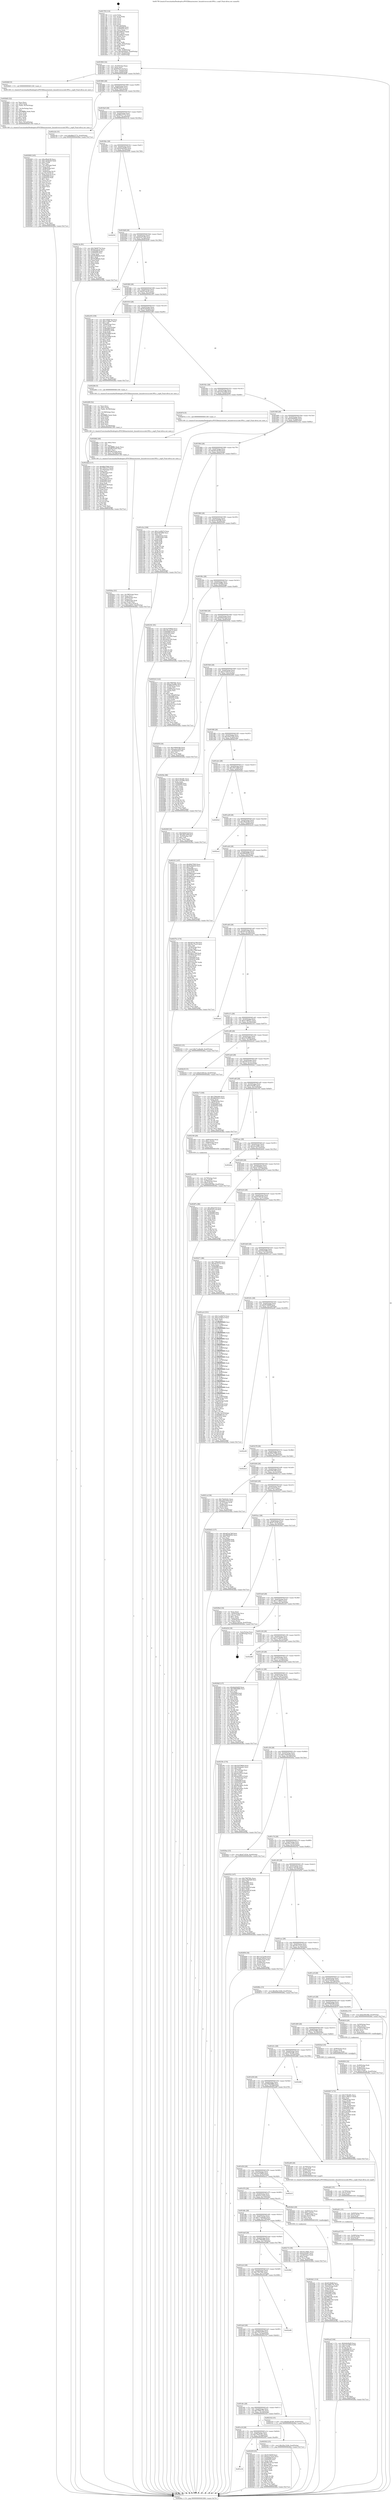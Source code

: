 digraph "0x4017f0" {
  label = "0x4017f0 (/mnt/c/Users/mathe/Desktop/tcc/POCII/binaries/extr_linuxdriversscsidc395x.c_nop0_Final-ollvm.out::main(0))"
  labelloc = "t"
  node[shape=record]

  Entry [label="",width=0.3,height=0.3,shape=circle,fillcolor=black,style=filled]
  "0x401864" [label="{
     0x401864 [32]\l
     | [instrs]\l
     &nbsp;&nbsp;0x401864 \<+6\>: mov -0xa0(%rbp),%eax\l
     &nbsp;&nbsp;0x40186a \<+2\>: mov %eax,%ecx\l
     &nbsp;&nbsp;0x40186c \<+6\>: sub $0x835d1cc9,%ecx\l
     &nbsp;&nbsp;0x401872 \<+6\>: mov %eax,-0xb4(%rbp)\l
     &nbsp;&nbsp;0x401878 \<+6\>: mov %ecx,-0xb8(%rbp)\l
     &nbsp;&nbsp;0x40187e \<+6\>: je 00000000004028d0 \<main+0x10e0\>\l
  }"]
  "0x4028d0" [label="{
     0x4028d0 [5]\l
     | [instrs]\l
     &nbsp;&nbsp;0x4028d0 \<+5\>: call 0000000000401160 \<next_i\>\l
     | [calls]\l
     &nbsp;&nbsp;0x401160 \{1\} (/mnt/c/Users/mathe/Desktop/tcc/POCII/binaries/extr_linuxdriversscsidc395x.c_nop0_Final-ollvm.out::next_i)\l
  }"]
  "0x401884" [label="{
     0x401884 [28]\l
     | [instrs]\l
     &nbsp;&nbsp;0x401884 \<+5\>: jmp 0000000000401889 \<main+0x99\>\l
     &nbsp;&nbsp;0x401889 \<+6\>: mov -0xb4(%rbp),%eax\l
     &nbsp;&nbsp;0x40188f \<+5\>: sub $0x88b40d12,%eax\l
     &nbsp;&nbsp;0x401894 \<+6\>: mov %eax,-0xbc(%rbp)\l
     &nbsp;&nbsp;0x40189a \<+6\>: je 0000000000402c2b \<main+0x143b\>\l
  }"]
  Exit [label="",width=0.3,height=0.3,shape=circle,fillcolor=black,style=filled,peripheries=2]
  "0x402c2b" [label="{
     0x402c2b [15]\l
     | [instrs]\l
     &nbsp;&nbsp;0x402c2b \<+10\>: movl $0x88d15772,-0xa0(%rbp)\l
     &nbsp;&nbsp;0x402c35 \<+5\>: jmp 0000000000402fba \<main+0x17ca\>\l
  }"]
  "0x4018a0" [label="{
     0x4018a0 [28]\l
     | [instrs]\l
     &nbsp;&nbsp;0x4018a0 \<+5\>: jmp 00000000004018a5 \<main+0xb5\>\l
     &nbsp;&nbsp;0x4018a5 \<+6\>: mov -0xb4(%rbp),%eax\l
     &nbsp;&nbsp;0x4018ab \<+5\>: sub $0x88d15772,%eax\l
     &nbsp;&nbsp;0x4018b0 \<+6\>: mov %eax,-0xc0(%rbp)\l
     &nbsp;&nbsp;0x4018b6 \<+6\>: je 0000000000402c3a \<main+0x144a\>\l
  }"]
  "0x402aaf" [label="{
     0x402aaf [144]\l
     | [instrs]\l
     &nbsp;&nbsp;0x402aaf \<+5\>: mov $0x8a0e9e00,%ecx\l
     &nbsp;&nbsp;0x402ab4 \<+6\>: mov $0xe35c9f94,%r8d\l
     &nbsp;&nbsp;0x402aba \<+3\>: mov $0x1,%r9b\l
     &nbsp;&nbsp;0x402abd \<+3\>: xor %r10d,%r10d\l
     &nbsp;&nbsp;0x402ac0 \<+8\>: mov 0x405068,%r11d\l
     &nbsp;&nbsp;0x402ac8 \<+7\>: mov 0x405054,%ebx\l
     &nbsp;&nbsp;0x402acf \<+4\>: sub $0x1,%r10d\l
     &nbsp;&nbsp;0x402ad3 \<+3\>: mov %r11d,%r14d\l
     &nbsp;&nbsp;0x402ad6 \<+3\>: add %r10d,%r14d\l
     &nbsp;&nbsp;0x402ad9 \<+4\>: imul %r14d,%r11d\l
     &nbsp;&nbsp;0x402add \<+4\>: and $0x1,%r11d\l
     &nbsp;&nbsp;0x402ae1 \<+4\>: cmp $0x0,%r11d\l
     &nbsp;&nbsp;0x402ae5 \<+4\>: sete %r15b\l
     &nbsp;&nbsp;0x402ae9 \<+3\>: cmp $0xa,%ebx\l
     &nbsp;&nbsp;0x402aec \<+4\>: setl %r12b\l
     &nbsp;&nbsp;0x402af0 \<+3\>: mov %r15b,%r13b\l
     &nbsp;&nbsp;0x402af3 \<+4\>: xor $0xff,%r13b\l
     &nbsp;&nbsp;0x402af7 \<+3\>: mov %r12b,%al\l
     &nbsp;&nbsp;0x402afa \<+2\>: xor $0xff,%al\l
     &nbsp;&nbsp;0x402afc \<+4\>: xor $0x1,%r9b\l
     &nbsp;&nbsp;0x402b00 \<+3\>: mov %r13b,%dl\l
     &nbsp;&nbsp;0x402b03 \<+3\>: and $0xff,%dl\l
     &nbsp;&nbsp;0x402b06 \<+3\>: and %r9b,%r15b\l
     &nbsp;&nbsp;0x402b09 \<+3\>: mov %al,%sil\l
     &nbsp;&nbsp;0x402b0c \<+4\>: and $0xff,%sil\l
     &nbsp;&nbsp;0x402b10 \<+3\>: and %r9b,%r12b\l
     &nbsp;&nbsp;0x402b13 \<+3\>: or %r15b,%dl\l
     &nbsp;&nbsp;0x402b16 \<+3\>: or %r12b,%sil\l
     &nbsp;&nbsp;0x402b19 \<+3\>: xor %sil,%dl\l
     &nbsp;&nbsp;0x402b1c \<+3\>: or %al,%r13b\l
     &nbsp;&nbsp;0x402b1f \<+4\>: xor $0xff,%r13b\l
     &nbsp;&nbsp;0x402b23 \<+4\>: or $0x1,%r9b\l
     &nbsp;&nbsp;0x402b27 \<+3\>: and %r9b,%r13b\l
     &nbsp;&nbsp;0x402b2a \<+3\>: or %r13b,%dl\l
     &nbsp;&nbsp;0x402b2d \<+3\>: test $0x1,%dl\l
     &nbsp;&nbsp;0x402b30 \<+4\>: cmovne %r8d,%ecx\l
     &nbsp;&nbsp;0x402b34 \<+6\>: mov %ecx,-0xa0(%rbp)\l
     &nbsp;&nbsp;0x402b3a \<+5\>: jmp 0000000000402fba \<main+0x17ca\>\l
  }"]
  "0x402c3a" [label="{
     0x402c3a [91]\l
     | [instrs]\l
     &nbsp;&nbsp;0x402c3a \<+5\>: mov $0x7db6673b,%eax\l
     &nbsp;&nbsp;0x402c3f \<+5\>: mov $0x923a4cdc,%ecx\l
     &nbsp;&nbsp;0x402c44 \<+7\>: mov 0x405068,%edx\l
     &nbsp;&nbsp;0x402c4b \<+7\>: mov 0x405054,%esi\l
     &nbsp;&nbsp;0x402c52 \<+2\>: mov %edx,%edi\l
     &nbsp;&nbsp;0x402c54 \<+6\>: add $0x55286deb,%edi\l
     &nbsp;&nbsp;0x402c5a \<+3\>: sub $0x1,%edi\l
     &nbsp;&nbsp;0x402c5d \<+6\>: sub $0x55286deb,%edi\l
     &nbsp;&nbsp;0x402c63 \<+3\>: imul %edi,%edx\l
     &nbsp;&nbsp;0x402c66 \<+3\>: and $0x1,%edx\l
     &nbsp;&nbsp;0x402c69 \<+3\>: cmp $0x0,%edx\l
     &nbsp;&nbsp;0x402c6c \<+4\>: sete %r8b\l
     &nbsp;&nbsp;0x402c70 \<+3\>: cmp $0xa,%esi\l
     &nbsp;&nbsp;0x402c73 \<+4\>: setl %r9b\l
     &nbsp;&nbsp;0x402c77 \<+3\>: mov %r8b,%r10b\l
     &nbsp;&nbsp;0x402c7a \<+3\>: and %r9b,%r10b\l
     &nbsp;&nbsp;0x402c7d \<+3\>: xor %r9b,%r8b\l
     &nbsp;&nbsp;0x402c80 \<+3\>: or %r8b,%r10b\l
     &nbsp;&nbsp;0x402c83 \<+4\>: test $0x1,%r10b\l
     &nbsp;&nbsp;0x402c87 \<+3\>: cmovne %ecx,%eax\l
     &nbsp;&nbsp;0x402c8a \<+6\>: mov %eax,-0xa0(%rbp)\l
     &nbsp;&nbsp;0x402c90 \<+5\>: jmp 0000000000402fba \<main+0x17ca\>\l
  }"]
  "0x4018bc" [label="{
     0x4018bc [28]\l
     | [instrs]\l
     &nbsp;&nbsp;0x4018bc \<+5\>: jmp 00000000004018c1 \<main+0xd1\>\l
     &nbsp;&nbsp;0x4018c1 \<+6\>: mov -0xb4(%rbp),%eax\l
     &nbsp;&nbsp;0x4018c7 \<+5\>: sub $0x8a0e9e00,%eax\l
     &nbsp;&nbsp;0x4018cc \<+6\>: mov %eax,-0xc4(%rbp)\l
     &nbsp;&nbsp;0x4018d2 \<+6\>: je 0000000000402f30 \<main+0x1740\>\l
  }"]
  "0x402aa0" [label="{
     0x402aa0 [15]\l
     | [instrs]\l
     &nbsp;&nbsp;0x402aa0 \<+4\>: mov -0x48(%rbp),%rax\l
     &nbsp;&nbsp;0x402aa4 \<+3\>: mov (%rax),%rax\l
     &nbsp;&nbsp;0x402aa7 \<+3\>: mov %rax,%rdi\l
     &nbsp;&nbsp;0x402aaa \<+5\>: call 0000000000401030 \<free@plt\>\l
     | [calls]\l
     &nbsp;&nbsp;0x401030 \{1\} (unknown)\l
  }"]
  "0x402f30" [label="{
     0x402f30\l
  }", style=dashed]
  "0x4018d8" [label="{
     0x4018d8 [28]\l
     | [instrs]\l
     &nbsp;&nbsp;0x4018d8 \<+5\>: jmp 00000000004018dd \<main+0xed\>\l
     &nbsp;&nbsp;0x4018dd \<+6\>: mov -0xb4(%rbp),%eax\l
     &nbsp;&nbsp;0x4018e3 \<+5\>: sub $0x8c837a50,%eax\l
     &nbsp;&nbsp;0x4018e8 \<+6\>: mov %eax,-0xc8(%rbp)\l
     &nbsp;&nbsp;0x4018ee \<+6\>: je 0000000000402b5d \<main+0x136d\>\l
  }"]
  "0x402a91" [label="{
     0x402a91 [15]\l
     | [instrs]\l
     &nbsp;&nbsp;0x402a91 \<+4\>: mov -0x60(%rbp),%rax\l
     &nbsp;&nbsp;0x402a95 \<+3\>: mov (%rax),%rax\l
     &nbsp;&nbsp;0x402a98 \<+3\>: mov %rax,%rdi\l
     &nbsp;&nbsp;0x402a9b \<+5\>: call 0000000000401030 \<free@plt\>\l
     | [calls]\l
     &nbsp;&nbsp;0x401030 \{1\} (unknown)\l
  }"]
  "0x402b5d" [label="{
     0x402b5d\l
  }", style=dashed]
  "0x4018f4" [label="{
     0x4018f4 [28]\l
     | [instrs]\l
     &nbsp;&nbsp;0x4018f4 \<+5\>: jmp 00000000004018f9 \<main+0x109\>\l
     &nbsp;&nbsp;0x4018f9 \<+6\>: mov -0xb4(%rbp),%eax\l
     &nbsp;&nbsp;0x4018ff \<+5\>: sub $0x923a4cdc,%eax\l
     &nbsp;&nbsp;0x401904 \<+6\>: mov %eax,-0xcc(%rbp)\l
     &nbsp;&nbsp;0x40190a \<+6\>: je 0000000000402c95 \<main+0x14a5\>\l
  }"]
  "0x402a82" [label="{
     0x402a82 [15]\l
     | [instrs]\l
     &nbsp;&nbsp;0x402a82 \<+4\>: mov -0x78(%rbp),%rax\l
     &nbsp;&nbsp;0x402a86 \<+3\>: mov (%rax),%rax\l
     &nbsp;&nbsp;0x402a89 \<+3\>: mov %rax,%rdi\l
     &nbsp;&nbsp;0x402a8c \<+5\>: call 0000000000401030 \<free@plt\>\l
     | [calls]\l
     &nbsp;&nbsp;0x401030 \{1\} (unknown)\l
  }"]
  "0x402c95" [label="{
     0x402c95 [159]\l
     | [instrs]\l
     &nbsp;&nbsp;0x402c95 \<+5\>: mov $0x7db6673b,%eax\l
     &nbsp;&nbsp;0x402c9a \<+5\>: mov $0x11c8fbe7,%ecx\l
     &nbsp;&nbsp;0x402c9f \<+2\>: mov $0x1,%dl\l
     &nbsp;&nbsp;0x402ca1 \<+7\>: mov -0x98(%rbp),%rsi\l
     &nbsp;&nbsp;0x402ca8 \<+2\>: mov (%rsi),%edi\l
     &nbsp;&nbsp;0x402caa \<+3\>: mov %edi,-0x2c(%rbp)\l
     &nbsp;&nbsp;0x402cad \<+7\>: mov 0x405068,%edi\l
     &nbsp;&nbsp;0x402cb4 \<+8\>: mov 0x405054,%r8d\l
     &nbsp;&nbsp;0x402cbc \<+3\>: mov %edi,%r9d\l
     &nbsp;&nbsp;0x402cbf \<+7\>: add $0x2f2308bf,%r9d\l
     &nbsp;&nbsp;0x402cc6 \<+4\>: sub $0x1,%r9d\l
     &nbsp;&nbsp;0x402cca \<+7\>: sub $0x2f2308bf,%r9d\l
     &nbsp;&nbsp;0x402cd1 \<+4\>: imul %r9d,%edi\l
     &nbsp;&nbsp;0x402cd5 \<+3\>: and $0x1,%edi\l
     &nbsp;&nbsp;0x402cd8 \<+3\>: cmp $0x0,%edi\l
     &nbsp;&nbsp;0x402cdb \<+4\>: sete %r10b\l
     &nbsp;&nbsp;0x402cdf \<+4\>: cmp $0xa,%r8d\l
     &nbsp;&nbsp;0x402ce3 \<+4\>: setl %r11b\l
     &nbsp;&nbsp;0x402ce7 \<+3\>: mov %r10b,%bl\l
     &nbsp;&nbsp;0x402cea \<+3\>: xor $0xff,%bl\l
     &nbsp;&nbsp;0x402ced \<+3\>: mov %r11b,%r14b\l
     &nbsp;&nbsp;0x402cf0 \<+4\>: xor $0xff,%r14b\l
     &nbsp;&nbsp;0x402cf4 \<+3\>: xor $0x0,%dl\l
     &nbsp;&nbsp;0x402cf7 \<+3\>: mov %bl,%r15b\l
     &nbsp;&nbsp;0x402cfa \<+4\>: and $0x0,%r15b\l
     &nbsp;&nbsp;0x402cfe \<+3\>: and %dl,%r10b\l
     &nbsp;&nbsp;0x402d01 \<+3\>: mov %r14b,%r12b\l
     &nbsp;&nbsp;0x402d04 \<+4\>: and $0x0,%r12b\l
     &nbsp;&nbsp;0x402d08 \<+3\>: and %dl,%r11b\l
     &nbsp;&nbsp;0x402d0b \<+3\>: or %r10b,%r15b\l
     &nbsp;&nbsp;0x402d0e \<+3\>: or %r11b,%r12b\l
     &nbsp;&nbsp;0x402d11 \<+3\>: xor %r12b,%r15b\l
     &nbsp;&nbsp;0x402d14 \<+3\>: or %r14b,%bl\l
     &nbsp;&nbsp;0x402d17 \<+3\>: xor $0xff,%bl\l
     &nbsp;&nbsp;0x402d1a \<+3\>: or $0x0,%dl\l
     &nbsp;&nbsp;0x402d1d \<+2\>: and %dl,%bl\l
     &nbsp;&nbsp;0x402d1f \<+3\>: or %bl,%r15b\l
     &nbsp;&nbsp;0x402d22 \<+4\>: test $0x1,%r15b\l
     &nbsp;&nbsp;0x402d26 \<+3\>: cmovne %ecx,%eax\l
     &nbsp;&nbsp;0x402d29 \<+6\>: mov %eax,-0xa0(%rbp)\l
     &nbsp;&nbsp;0x402d2f \<+5\>: jmp 0000000000402fba \<main+0x17ca\>\l
  }"]
  "0x401910" [label="{
     0x401910 [28]\l
     | [instrs]\l
     &nbsp;&nbsp;0x401910 \<+5\>: jmp 0000000000401915 \<main+0x125\>\l
     &nbsp;&nbsp;0x401915 \<+6\>: mov -0xb4(%rbp),%eax\l
     &nbsp;&nbsp;0x40191b \<+5\>: sub $0x9a26e8c6,%eax\l
     &nbsp;&nbsp;0x401920 \<+6\>: mov %eax,-0xd0(%rbp)\l
     &nbsp;&nbsp;0x401926 \<+6\>: je 0000000000402284 \<main+0xa94\>\l
  }"]
  "0x402909" [label="{
     0x402909 [165]\l
     | [instrs]\l
     &nbsp;&nbsp;0x402909 \<+5\>: mov $0xc89a61f0,%ecx\l
     &nbsp;&nbsp;0x40290e \<+5\>: mov $0x1a8a9e26,%edx\l
     &nbsp;&nbsp;0x402913 \<+3\>: mov $0x1,%r8b\l
     &nbsp;&nbsp;0x402916 \<+2\>: xor %esi,%esi\l
     &nbsp;&nbsp;0x402918 \<+6\>: mov -0x1a0(%rbp),%edi\l
     &nbsp;&nbsp;0x40291e \<+3\>: imul %eax,%edi\l
     &nbsp;&nbsp;0x402921 \<+4\>: mov -0x48(%rbp),%r9\l
     &nbsp;&nbsp;0x402925 \<+3\>: mov (%r9),%r9\l
     &nbsp;&nbsp;0x402928 \<+4\>: mov -0x40(%rbp),%r10\l
     &nbsp;&nbsp;0x40292c \<+3\>: movslq (%r10),%r10\l
     &nbsp;&nbsp;0x40292f \<+4\>: mov %edi,(%r9,%r10,4)\l
     &nbsp;&nbsp;0x402933 \<+7\>: mov 0x405068,%eax\l
     &nbsp;&nbsp;0x40293a \<+7\>: mov 0x405054,%edi\l
     &nbsp;&nbsp;0x402941 \<+3\>: sub $0x1,%esi\l
     &nbsp;&nbsp;0x402944 \<+3\>: mov %eax,%r11d\l
     &nbsp;&nbsp;0x402947 \<+3\>: add %esi,%r11d\l
     &nbsp;&nbsp;0x40294a \<+4\>: imul %r11d,%eax\l
     &nbsp;&nbsp;0x40294e \<+3\>: and $0x1,%eax\l
     &nbsp;&nbsp;0x402951 \<+3\>: cmp $0x0,%eax\l
     &nbsp;&nbsp;0x402954 \<+3\>: sete %bl\l
     &nbsp;&nbsp;0x402957 \<+3\>: cmp $0xa,%edi\l
     &nbsp;&nbsp;0x40295a \<+4\>: setl %r14b\l
     &nbsp;&nbsp;0x40295e \<+3\>: mov %bl,%r15b\l
     &nbsp;&nbsp;0x402961 \<+4\>: xor $0xff,%r15b\l
     &nbsp;&nbsp;0x402965 \<+3\>: mov %r14b,%r12b\l
     &nbsp;&nbsp;0x402968 \<+4\>: xor $0xff,%r12b\l
     &nbsp;&nbsp;0x40296c \<+4\>: xor $0x1,%r8b\l
     &nbsp;&nbsp;0x402970 \<+3\>: mov %r15b,%r13b\l
     &nbsp;&nbsp;0x402973 \<+4\>: and $0xff,%r13b\l
     &nbsp;&nbsp;0x402977 \<+3\>: and %r8b,%bl\l
     &nbsp;&nbsp;0x40297a \<+3\>: mov %r12b,%al\l
     &nbsp;&nbsp;0x40297d \<+2\>: and $0xff,%al\l
     &nbsp;&nbsp;0x40297f \<+3\>: and %r8b,%r14b\l
     &nbsp;&nbsp;0x402982 \<+3\>: or %bl,%r13b\l
     &nbsp;&nbsp;0x402985 \<+3\>: or %r14b,%al\l
     &nbsp;&nbsp;0x402988 \<+3\>: xor %al,%r13b\l
     &nbsp;&nbsp;0x40298b \<+3\>: or %r12b,%r15b\l
     &nbsp;&nbsp;0x40298e \<+4\>: xor $0xff,%r15b\l
     &nbsp;&nbsp;0x402992 \<+4\>: or $0x1,%r8b\l
     &nbsp;&nbsp;0x402996 \<+3\>: and %r8b,%r15b\l
     &nbsp;&nbsp;0x402999 \<+3\>: or %r15b,%r13b\l
     &nbsp;&nbsp;0x40299c \<+4\>: test $0x1,%r13b\l
     &nbsp;&nbsp;0x4029a0 \<+3\>: cmovne %edx,%ecx\l
     &nbsp;&nbsp;0x4029a3 \<+6\>: mov %ecx,-0xa0(%rbp)\l
     &nbsp;&nbsp;0x4029a9 \<+5\>: jmp 0000000000402fba \<main+0x17ca\>\l
  }"]
  "0x402284" [label="{
     0x402284 [5]\l
     | [instrs]\l
     &nbsp;&nbsp;0x402284 \<+5\>: call 0000000000401160 \<next_i\>\l
     | [calls]\l
     &nbsp;&nbsp;0x401160 \{1\} (/mnt/c/Users/mathe/Desktop/tcc/POCII/binaries/extr_linuxdriversscsidc395x.c_nop0_Final-ollvm.out::next_i)\l
  }"]
  "0x40192c" [label="{
     0x40192c [28]\l
     | [instrs]\l
     &nbsp;&nbsp;0x40192c \<+5\>: jmp 0000000000401931 \<main+0x141\>\l
     &nbsp;&nbsp;0x401931 \<+6\>: mov -0xb4(%rbp),%eax\l
     &nbsp;&nbsp;0x401937 \<+5\>: sub $0xaa0a3e86,%eax\l
     &nbsp;&nbsp;0x40193c \<+6\>: mov %eax,-0xd4(%rbp)\l
     &nbsp;&nbsp;0x401942 \<+6\>: je 000000000040267d \<main+0xe8d\>\l
  }"]
  "0x4028d5" [label="{
     0x4028d5 [52]\l
     | [instrs]\l
     &nbsp;&nbsp;0x4028d5 \<+2\>: xor %ecx,%ecx\l
     &nbsp;&nbsp;0x4028d7 \<+5\>: mov $0x2,%edx\l
     &nbsp;&nbsp;0x4028dc \<+6\>: mov %edx,-0x19c(%rbp)\l
     &nbsp;&nbsp;0x4028e2 \<+1\>: cltd\l
     &nbsp;&nbsp;0x4028e3 \<+6\>: mov -0x19c(%rbp),%esi\l
     &nbsp;&nbsp;0x4028e9 \<+2\>: idiv %esi\l
     &nbsp;&nbsp;0x4028eb \<+6\>: imul $0xfffffffe,%edx,%edx\l
     &nbsp;&nbsp;0x4028f1 \<+2\>: mov %ecx,%edi\l
     &nbsp;&nbsp;0x4028f3 \<+2\>: sub %edx,%edi\l
     &nbsp;&nbsp;0x4028f5 \<+2\>: mov %ecx,%edx\l
     &nbsp;&nbsp;0x4028f7 \<+3\>: sub $0x1,%edx\l
     &nbsp;&nbsp;0x4028fa \<+2\>: add %edx,%edi\l
     &nbsp;&nbsp;0x4028fc \<+2\>: sub %edi,%ecx\l
     &nbsp;&nbsp;0x4028fe \<+6\>: mov %ecx,-0x1a0(%rbp)\l
     &nbsp;&nbsp;0x402904 \<+5\>: call 0000000000401160 \<next_i\>\l
     | [calls]\l
     &nbsp;&nbsp;0x401160 \{1\} (/mnt/c/Users/mathe/Desktop/tcc/POCII/binaries/extr_linuxdriversscsidc395x.c_nop0_Final-ollvm.out::next_i)\l
  }"]
  "0x40267d" [label="{
     0x40267d [5]\l
     | [instrs]\l
     &nbsp;&nbsp;0x40267d \<+5\>: call 0000000000401160 \<next_i\>\l
     | [calls]\l
     &nbsp;&nbsp;0x401160 \{1\} (/mnt/c/Users/mathe/Desktop/tcc/POCII/binaries/extr_linuxdriversscsidc395x.c_nop0_Final-ollvm.out::next_i)\l
  }"]
  "0x401948" [label="{
     0x401948 [28]\l
     | [instrs]\l
     &nbsp;&nbsp;0x401948 \<+5\>: jmp 000000000040194d \<main+0x15d\>\l
     &nbsp;&nbsp;0x40194d \<+6\>: mov -0xb4(%rbp),%eax\l
     &nbsp;&nbsp;0x401953 \<+5\>: sub $0xade00d2e,%eax\l
     &nbsp;&nbsp;0x401958 \<+6\>: mov %eax,-0xd8(%rbp)\l
     &nbsp;&nbsp;0x40195e \<+6\>: je 0000000000401e5a \<main+0x66a\>\l
  }"]
  "0x402836" [label="{
     0x402836 [32]\l
     | [instrs]\l
     &nbsp;&nbsp;0x402836 \<+4\>: mov -0x48(%rbp),%rdi\l
     &nbsp;&nbsp;0x40283a \<+3\>: mov %rax,(%rdi)\l
     &nbsp;&nbsp;0x40283d \<+4\>: mov -0x40(%rbp),%rax\l
     &nbsp;&nbsp;0x402841 \<+6\>: movl $0x0,(%rax)\l
     &nbsp;&nbsp;0x402847 \<+10\>: movl $0x2c16f1de,-0xa0(%rbp)\l
     &nbsp;&nbsp;0x402851 \<+5\>: jmp 0000000000402fba \<main+0x17ca\>\l
  }"]
  "0x401e5a" [label="{
     0x401e5a [106]\l
     | [instrs]\l
     &nbsp;&nbsp;0x401e5a \<+5\>: mov $0x11e26b74,%eax\l
     &nbsp;&nbsp;0x401e5f \<+5\>: mov $0xf3403086,%ecx\l
     &nbsp;&nbsp;0x401e64 \<+2\>: mov $0x1,%dl\l
     &nbsp;&nbsp;0x401e66 \<+7\>: mov -0x9a(%rbp),%sil\l
     &nbsp;&nbsp;0x401e6d \<+7\>: mov -0x99(%rbp),%dil\l
     &nbsp;&nbsp;0x401e74 \<+3\>: mov %sil,%r8b\l
     &nbsp;&nbsp;0x401e77 \<+4\>: xor $0xff,%r8b\l
     &nbsp;&nbsp;0x401e7b \<+3\>: mov %dil,%r9b\l
     &nbsp;&nbsp;0x401e7e \<+4\>: xor $0xff,%r9b\l
     &nbsp;&nbsp;0x401e82 \<+3\>: xor $0x1,%dl\l
     &nbsp;&nbsp;0x401e85 \<+3\>: mov %r8b,%r10b\l
     &nbsp;&nbsp;0x401e88 \<+4\>: and $0xff,%r10b\l
     &nbsp;&nbsp;0x401e8c \<+3\>: and %dl,%sil\l
     &nbsp;&nbsp;0x401e8f \<+3\>: mov %r9b,%r11b\l
     &nbsp;&nbsp;0x401e92 \<+4\>: and $0xff,%r11b\l
     &nbsp;&nbsp;0x401e96 \<+3\>: and %dl,%dil\l
     &nbsp;&nbsp;0x401e99 \<+3\>: or %sil,%r10b\l
     &nbsp;&nbsp;0x401e9c \<+3\>: or %dil,%r11b\l
     &nbsp;&nbsp;0x401e9f \<+3\>: xor %r11b,%r10b\l
     &nbsp;&nbsp;0x401ea2 \<+3\>: or %r9b,%r8b\l
     &nbsp;&nbsp;0x401ea5 \<+4\>: xor $0xff,%r8b\l
     &nbsp;&nbsp;0x401ea9 \<+3\>: or $0x1,%dl\l
     &nbsp;&nbsp;0x401eac \<+3\>: and %dl,%r8b\l
     &nbsp;&nbsp;0x401eaf \<+3\>: or %r8b,%r10b\l
     &nbsp;&nbsp;0x401eb2 \<+4\>: test $0x1,%r10b\l
     &nbsp;&nbsp;0x401eb6 \<+3\>: cmovne %ecx,%eax\l
     &nbsp;&nbsp;0x401eb9 \<+6\>: mov %eax,-0xa0(%rbp)\l
     &nbsp;&nbsp;0x401ebf \<+5\>: jmp 0000000000402fba \<main+0x17ca\>\l
  }"]
  "0x401964" [label="{
     0x401964 [28]\l
     | [instrs]\l
     &nbsp;&nbsp;0x401964 \<+5\>: jmp 0000000000401969 \<main+0x179\>\l
     &nbsp;&nbsp;0x401969 \<+6\>: mov -0xb4(%rbp),%eax\l
     &nbsp;&nbsp;0x40196f \<+5\>: sub $0xb6ca8189,%eax\l
     &nbsp;&nbsp;0x401974 \<+6\>: mov %eax,-0xdc(%rbp)\l
     &nbsp;&nbsp;0x40197a \<+6\>: je 0000000000402341 \<main+0xb51\>\l
  }"]
  "0x402fba" [label="{
     0x402fba [5]\l
     | [instrs]\l
     &nbsp;&nbsp;0x402fba \<+5\>: jmp 0000000000401864 \<main+0x74\>\l
  }"]
  "0x4017f0" [label="{
     0x4017f0 [116]\l
     | [instrs]\l
     &nbsp;&nbsp;0x4017f0 \<+1\>: push %rbp\l
     &nbsp;&nbsp;0x4017f1 \<+3\>: mov %rsp,%rbp\l
     &nbsp;&nbsp;0x4017f4 \<+2\>: push %r15\l
     &nbsp;&nbsp;0x4017f6 \<+2\>: push %r14\l
     &nbsp;&nbsp;0x4017f8 \<+2\>: push %r13\l
     &nbsp;&nbsp;0x4017fa \<+2\>: push %r12\l
     &nbsp;&nbsp;0x4017fc \<+1\>: push %rbx\l
     &nbsp;&nbsp;0x4017fd \<+7\>: sub $0x1a8,%rsp\l
     &nbsp;&nbsp;0x401804 \<+7\>: mov 0x405068,%eax\l
     &nbsp;&nbsp;0x40180b \<+7\>: mov 0x405054,%ecx\l
     &nbsp;&nbsp;0x401812 \<+2\>: mov %eax,%edx\l
     &nbsp;&nbsp;0x401814 \<+6\>: add $0xafdfee5,%edx\l
     &nbsp;&nbsp;0x40181a \<+3\>: sub $0x1,%edx\l
     &nbsp;&nbsp;0x40181d \<+6\>: sub $0xafdfee5,%edx\l
     &nbsp;&nbsp;0x401823 \<+3\>: imul %edx,%eax\l
     &nbsp;&nbsp;0x401826 \<+3\>: and $0x1,%eax\l
     &nbsp;&nbsp;0x401829 \<+3\>: cmp $0x0,%eax\l
     &nbsp;&nbsp;0x40182c \<+4\>: sete %r8b\l
     &nbsp;&nbsp;0x401830 \<+4\>: and $0x1,%r8b\l
     &nbsp;&nbsp;0x401834 \<+7\>: mov %r8b,-0x9a(%rbp)\l
     &nbsp;&nbsp;0x40183b \<+3\>: cmp $0xa,%ecx\l
     &nbsp;&nbsp;0x40183e \<+4\>: setl %r8b\l
     &nbsp;&nbsp;0x401842 \<+4\>: and $0x1,%r8b\l
     &nbsp;&nbsp;0x401846 \<+7\>: mov %r8b,-0x99(%rbp)\l
     &nbsp;&nbsp;0x40184d \<+10\>: movl $0xade00d2e,-0xa0(%rbp)\l
     &nbsp;&nbsp;0x401857 \<+6\>: mov %edi,-0xa4(%rbp)\l
     &nbsp;&nbsp;0x40185d \<+7\>: mov %rsi,-0xb0(%rbp)\l
  }"]
  "0x4026aa" [label="{
     0x4026aa [41]\l
     | [instrs]\l
     &nbsp;&nbsp;0x4026aa \<+6\>: mov -0x198(%rbp),%ecx\l
     &nbsp;&nbsp;0x4026b0 \<+3\>: imul %eax,%ecx\l
     &nbsp;&nbsp;0x4026b3 \<+4\>: mov -0x60(%rbp),%rsi\l
     &nbsp;&nbsp;0x4026b7 \<+3\>: mov (%rsi),%rsi\l
     &nbsp;&nbsp;0x4026ba \<+4\>: mov -0x58(%rbp),%rdi\l
     &nbsp;&nbsp;0x4026be \<+3\>: movslq (%rdi),%rdi\l
     &nbsp;&nbsp;0x4026c1 \<+3\>: mov %ecx,(%rsi,%rdi,4)\l
     &nbsp;&nbsp;0x4026c4 \<+10\>: movl $0xcabb53,-0xa0(%rbp)\l
     &nbsp;&nbsp;0x4026ce \<+5\>: jmp 0000000000402fba \<main+0x17ca\>\l
  }"]
  "0x402341" [label="{
     0x402341 [91]\l
     | [instrs]\l
     &nbsp;&nbsp;0x402341 \<+5\>: mov $0x5ed7880d,%eax\l
     &nbsp;&nbsp;0x402346 \<+5\>: mov $0x19a16e74,%ecx\l
     &nbsp;&nbsp;0x40234b \<+7\>: mov 0x405068,%edx\l
     &nbsp;&nbsp;0x402352 \<+7\>: mov 0x405054,%esi\l
     &nbsp;&nbsp;0x402359 \<+2\>: mov %edx,%edi\l
     &nbsp;&nbsp;0x40235b \<+6\>: add $0x202ac305,%edi\l
     &nbsp;&nbsp;0x402361 \<+3\>: sub $0x1,%edi\l
     &nbsp;&nbsp;0x402364 \<+6\>: sub $0x202ac305,%edi\l
     &nbsp;&nbsp;0x40236a \<+3\>: imul %edi,%edx\l
     &nbsp;&nbsp;0x40236d \<+3\>: and $0x1,%edx\l
     &nbsp;&nbsp;0x402370 \<+3\>: cmp $0x0,%edx\l
     &nbsp;&nbsp;0x402373 \<+4\>: sete %r8b\l
     &nbsp;&nbsp;0x402377 \<+3\>: cmp $0xa,%esi\l
     &nbsp;&nbsp;0x40237a \<+4\>: setl %r9b\l
     &nbsp;&nbsp;0x40237e \<+3\>: mov %r8b,%r10b\l
     &nbsp;&nbsp;0x402381 \<+3\>: and %r9b,%r10b\l
     &nbsp;&nbsp;0x402384 \<+3\>: xor %r9b,%r8b\l
     &nbsp;&nbsp;0x402387 \<+3\>: or %r8b,%r10b\l
     &nbsp;&nbsp;0x40238a \<+4\>: test $0x1,%r10b\l
     &nbsp;&nbsp;0x40238e \<+3\>: cmovne %ecx,%eax\l
     &nbsp;&nbsp;0x402391 \<+6\>: mov %eax,-0xa0(%rbp)\l
     &nbsp;&nbsp;0x402397 \<+5\>: jmp 0000000000402fba \<main+0x17ca\>\l
  }"]
  "0x401980" [label="{
     0x401980 [28]\l
     | [instrs]\l
     &nbsp;&nbsp;0x401980 \<+5\>: jmp 0000000000401985 \<main+0x195\>\l
     &nbsp;&nbsp;0x401985 \<+6\>: mov -0xb4(%rbp),%eax\l
     &nbsp;&nbsp;0x40198b \<+5\>: sub $0xba36d5d8,%eax\l
     &nbsp;&nbsp;0x401990 \<+6\>: mov %eax,-0xe0(%rbp)\l
     &nbsp;&nbsp;0x401996 \<+6\>: je 00000000004025e5 \<main+0xdf5\>\l
  }"]
  "0x402682" [label="{
     0x402682 [40]\l
     | [instrs]\l
     &nbsp;&nbsp;0x402682 \<+5\>: mov $0x2,%ecx\l
     &nbsp;&nbsp;0x402687 \<+1\>: cltd\l
     &nbsp;&nbsp;0x402688 \<+2\>: idiv %ecx\l
     &nbsp;&nbsp;0x40268a \<+6\>: imul $0xfffffffe,%edx,%ecx\l
     &nbsp;&nbsp;0x402690 \<+6\>: sub $0xd9e3ec65,%ecx\l
     &nbsp;&nbsp;0x402696 \<+3\>: add $0x1,%ecx\l
     &nbsp;&nbsp;0x402699 \<+6\>: add $0xd9e3ec65,%ecx\l
     &nbsp;&nbsp;0x40269f \<+6\>: mov %ecx,-0x198(%rbp)\l
     &nbsp;&nbsp;0x4026a5 \<+5\>: call 0000000000401160 \<next_i\>\l
     | [calls]\l
     &nbsp;&nbsp;0x401160 \{1\} (/mnt/c/Users/mathe/Desktop/tcc/POCII/binaries/extr_linuxdriversscsidc395x.c_nop0_Final-ollvm.out::next_i)\l
  }"]
  "0x4025e5" [label="{
     0x4025e5 [122]\l
     | [instrs]\l
     &nbsp;&nbsp;0x4025e5 \<+5\>: mov $0x796f706c,%eax\l
     &nbsp;&nbsp;0x4025ea \<+5\>: mov $0xbb32088e,%ecx\l
     &nbsp;&nbsp;0x4025ef \<+4\>: mov -0x58(%rbp),%rdx\l
     &nbsp;&nbsp;0x4025f3 \<+2\>: mov (%rdx),%esi\l
     &nbsp;&nbsp;0x4025f5 \<+4\>: mov -0x68(%rbp),%rdx\l
     &nbsp;&nbsp;0x4025f9 \<+2\>: cmp (%rdx),%esi\l
     &nbsp;&nbsp;0x4025fb \<+4\>: setl %dil\l
     &nbsp;&nbsp;0x4025ff \<+4\>: and $0x1,%dil\l
     &nbsp;&nbsp;0x402603 \<+4\>: mov %dil,-0x2d(%rbp)\l
     &nbsp;&nbsp;0x402607 \<+7\>: mov 0x405068,%esi\l
     &nbsp;&nbsp;0x40260e \<+8\>: mov 0x405054,%r8d\l
     &nbsp;&nbsp;0x402616 \<+3\>: mov %esi,%r9d\l
     &nbsp;&nbsp;0x402619 \<+7\>: sub $0x61613ec2,%r9d\l
     &nbsp;&nbsp;0x402620 \<+4\>: sub $0x1,%r9d\l
     &nbsp;&nbsp;0x402624 \<+7\>: add $0x61613ec2,%r9d\l
     &nbsp;&nbsp;0x40262b \<+4\>: imul %r9d,%esi\l
     &nbsp;&nbsp;0x40262f \<+3\>: and $0x1,%esi\l
     &nbsp;&nbsp;0x402632 \<+3\>: cmp $0x0,%esi\l
     &nbsp;&nbsp;0x402635 \<+4\>: sete %dil\l
     &nbsp;&nbsp;0x402639 \<+4\>: cmp $0xa,%r8d\l
     &nbsp;&nbsp;0x40263d \<+4\>: setl %r10b\l
     &nbsp;&nbsp;0x402641 \<+3\>: mov %dil,%r11b\l
     &nbsp;&nbsp;0x402644 \<+3\>: and %r10b,%r11b\l
     &nbsp;&nbsp;0x402647 \<+3\>: xor %r10b,%dil\l
     &nbsp;&nbsp;0x40264a \<+3\>: or %dil,%r11b\l
     &nbsp;&nbsp;0x40264d \<+4\>: test $0x1,%r11b\l
     &nbsp;&nbsp;0x402651 \<+3\>: cmovne %ecx,%eax\l
     &nbsp;&nbsp;0x402654 \<+6\>: mov %eax,-0xa0(%rbp)\l
     &nbsp;&nbsp;0x40265a \<+5\>: jmp 0000000000402fba \<main+0x17ca\>\l
  }"]
  "0x40199c" [label="{
     0x40199c [28]\l
     | [instrs]\l
     &nbsp;&nbsp;0x40199c \<+5\>: jmp 00000000004019a1 \<main+0x1b1\>\l
     &nbsp;&nbsp;0x4019a1 \<+6\>: mov -0xb4(%rbp),%eax\l
     &nbsp;&nbsp;0x4019a7 \<+5\>: sub $0xbb32088e,%eax\l
     &nbsp;&nbsp;0x4019ac \<+6\>: mov %eax,-0xe4(%rbp)\l
     &nbsp;&nbsp;0x4019b2 \<+6\>: je 000000000040265f \<main+0xe6f\>\l
  }"]
  "0x4024d1" [label="{
     0x4024d1 [114]\l
     | [instrs]\l
     &nbsp;&nbsp;0x4024d1 \<+5\>: mov $0xf519bf0f,%ecx\l
     &nbsp;&nbsp;0x4024d6 \<+5\>: mov $0x7996c791,%edx\l
     &nbsp;&nbsp;0x4024db \<+4\>: mov -0x60(%rbp),%rdi\l
     &nbsp;&nbsp;0x4024df \<+3\>: mov %rax,(%rdi)\l
     &nbsp;&nbsp;0x4024e2 \<+4\>: mov -0x58(%rbp),%rax\l
     &nbsp;&nbsp;0x4024e6 \<+6\>: movl $0x0,(%rax)\l
     &nbsp;&nbsp;0x4024ec \<+7\>: mov 0x405068,%esi\l
     &nbsp;&nbsp;0x4024f3 \<+8\>: mov 0x405054,%r8d\l
     &nbsp;&nbsp;0x4024fb \<+3\>: mov %esi,%r9d\l
     &nbsp;&nbsp;0x4024fe \<+7\>: sub $0x68fb3345,%r9d\l
     &nbsp;&nbsp;0x402505 \<+4\>: sub $0x1,%r9d\l
     &nbsp;&nbsp;0x402509 \<+7\>: add $0x68fb3345,%r9d\l
     &nbsp;&nbsp;0x402510 \<+4\>: imul %r9d,%esi\l
     &nbsp;&nbsp;0x402514 \<+3\>: and $0x1,%esi\l
     &nbsp;&nbsp;0x402517 \<+3\>: cmp $0x0,%esi\l
     &nbsp;&nbsp;0x40251a \<+4\>: sete %r10b\l
     &nbsp;&nbsp;0x40251e \<+4\>: cmp $0xa,%r8d\l
     &nbsp;&nbsp;0x402522 \<+4\>: setl %r11b\l
     &nbsp;&nbsp;0x402526 \<+3\>: mov %r10b,%bl\l
     &nbsp;&nbsp;0x402529 \<+3\>: and %r11b,%bl\l
     &nbsp;&nbsp;0x40252c \<+3\>: xor %r11b,%r10b\l
     &nbsp;&nbsp;0x40252f \<+3\>: or %r10b,%bl\l
     &nbsp;&nbsp;0x402532 \<+3\>: test $0x1,%bl\l
     &nbsp;&nbsp;0x402535 \<+3\>: cmovne %edx,%ecx\l
     &nbsp;&nbsp;0x402538 \<+6\>: mov %ecx,-0xa0(%rbp)\l
     &nbsp;&nbsp;0x40253e \<+5\>: jmp 0000000000402fba \<main+0x17ca\>\l
  }"]
  "0x40265f" [label="{
     0x40265f [30]\l
     | [instrs]\l
     &nbsp;&nbsp;0x40265f \<+5\>: mov $0x54846366,%eax\l
     &nbsp;&nbsp;0x402664 \<+5\>: mov $0xaa0a3e86,%ecx\l
     &nbsp;&nbsp;0x402669 \<+3\>: mov -0x2d(%rbp),%dl\l
     &nbsp;&nbsp;0x40266c \<+3\>: test $0x1,%dl\l
     &nbsp;&nbsp;0x40266f \<+3\>: cmovne %ecx,%eax\l
     &nbsp;&nbsp;0x402672 \<+6\>: mov %eax,-0xa0(%rbp)\l
     &nbsp;&nbsp;0x402678 \<+5\>: jmp 0000000000402fba \<main+0x17ca\>\l
  }"]
  "0x4019b8" [label="{
     0x4019b8 [28]\l
     | [instrs]\l
     &nbsp;&nbsp;0x4019b8 \<+5\>: jmp 00000000004019bd \<main+0x1cd\>\l
     &nbsp;&nbsp;0x4019bd \<+6\>: mov -0xb4(%rbp),%eax\l
     &nbsp;&nbsp;0x4019c3 \<+5\>: sub $0xbb8241bf,%eax\l
     &nbsp;&nbsp;0x4019c8 \<+6\>: mov %eax,-0xe8(%rbp)\l
     &nbsp;&nbsp;0x4019ce \<+6\>: je 000000000040204e \<main+0x85e\>\l
  }"]
  "0x401e34" [label="{
     0x401e34\l
  }", style=dashed]
  "0x40204e" [label="{
     0x40204e [86]\l
     | [instrs]\l
     &nbsp;&nbsp;0x40204e \<+5\>: mov $0x5740cf81,%eax\l
     &nbsp;&nbsp;0x402053 \<+5\>: mov $0x570258fa,%ecx\l
     &nbsp;&nbsp;0x402058 \<+2\>: xor %edx,%edx\l
     &nbsp;&nbsp;0x40205a \<+7\>: mov 0x405068,%esi\l
     &nbsp;&nbsp;0x402061 \<+7\>: mov 0x405054,%edi\l
     &nbsp;&nbsp;0x402068 \<+3\>: sub $0x1,%edx\l
     &nbsp;&nbsp;0x40206b \<+3\>: mov %esi,%r8d\l
     &nbsp;&nbsp;0x40206e \<+3\>: add %edx,%r8d\l
     &nbsp;&nbsp;0x402071 \<+4\>: imul %r8d,%esi\l
     &nbsp;&nbsp;0x402075 \<+3\>: and $0x1,%esi\l
     &nbsp;&nbsp;0x402078 \<+3\>: cmp $0x0,%esi\l
     &nbsp;&nbsp;0x40207b \<+4\>: sete %r9b\l
     &nbsp;&nbsp;0x40207f \<+3\>: cmp $0xa,%edi\l
     &nbsp;&nbsp;0x402082 \<+4\>: setl %r10b\l
     &nbsp;&nbsp;0x402086 \<+3\>: mov %r9b,%r11b\l
     &nbsp;&nbsp;0x402089 \<+3\>: and %r10b,%r11b\l
     &nbsp;&nbsp;0x40208c \<+3\>: xor %r10b,%r9b\l
     &nbsp;&nbsp;0x40208f \<+3\>: or %r9b,%r11b\l
     &nbsp;&nbsp;0x402092 \<+4\>: test $0x1,%r11b\l
     &nbsp;&nbsp;0x402096 \<+3\>: cmovne %ecx,%eax\l
     &nbsp;&nbsp;0x402099 \<+6\>: mov %eax,-0xa0(%rbp)\l
     &nbsp;&nbsp;0x40209f \<+5\>: jmp 0000000000402fba \<main+0x17ca\>\l
  }"]
  "0x4019d4" [label="{
     0x4019d4 [28]\l
     | [instrs]\l
     &nbsp;&nbsp;0x4019d4 \<+5\>: jmp 00000000004019d9 \<main+0x1e9\>\l
     &nbsp;&nbsp;0x4019d9 \<+6\>: mov -0xb4(%rbp),%eax\l
     &nbsp;&nbsp;0x4019df \<+5\>: sub $0xc53362c5,%eax\l
     &nbsp;&nbsp;0x4019e4 \<+6\>: mov %eax,-0xec(%rbp)\l
     &nbsp;&nbsp;0x4019ea \<+6\>: je 000000000040200f \<main+0x81f\>\l
  }"]
  "0x402459" [label="{
     0x402459 [91]\l
     | [instrs]\l
     &nbsp;&nbsp;0x402459 \<+5\>: mov $0xf519bf0f,%eax\l
     &nbsp;&nbsp;0x40245e \<+5\>: mov $0x62213e24,%ecx\l
     &nbsp;&nbsp;0x402463 \<+7\>: mov 0x405068,%edx\l
     &nbsp;&nbsp;0x40246a \<+7\>: mov 0x405054,%esi\l
     &nbsp;&nbsp;0x402471 \<+2\>: mov %edx,%edi\l
     &nbsp;&nbsp;0x402473 \<+6\>: add $0x901247ae,%edi\l
     &nbsp;&nbsp;0x402479 \<+3\>: sub $0x1,%edi\l
     &nbsp;&nbsp;0x40247c \<+6\>: sub $0x901247ae,%edi\l
     &nbsp;&nbsp;0x402482 \<+3\>: imul %edi,%edx\l
     &nbsp;&nbsp;0x402485 \<+3\>: and $0x1,%edx\l
     &nbsp;&nbsp;0x402488 \<+3\>: cmp $0x0,%edx\l
     &nbsp;&nbsp;0x40248b \<+4\>: sete %r8b\l
     &nbsp;&nbsp;0x40248f \<+3\>: cmp $0xa,%esi\l
     &nbsp;&nbsp;0x402492 \<+4\>: setl %r9b\l
     &nbsp;&nbsp;0x402496 \<+3\>: mov %r8b,%r10b\l
     &nbsp;&nbsp;0x402499 \<+3\>: and %r9b,%r10b\l
     &nbsp;&nbsp;0x40249c \<+3\>: xor %r9b,%r8b\l
     &nbsp;&nbsp;0x40249f \<+3\>: or %r8b,%r10b\l
     &nbsp;&nbsp;0x4024a2 \<+4\>: test $0x1,%r10b\l
     &nbsp;&nbsp;0x4024a6 \<+3\>: cmovne %ecx,%eax\l
     &nbsp;&nbsp;0x4024a9 \<+6\>: mov %eax,-0xa0(%rbp)\l
     &nbsp;&nbsp;0x4024af \<+5\>: jmp 0000000000402fba \<main+0x17ca\>\l
  }"]
  "0x40200f" [label="{
     0x40200f [30]\l
     | [instrs]\l
     &nbsp;&nbsp;0x40200f \<+5\>: mov $0xbb8241bf,%eax\l
     &nbsp;&nbsp;0x402014 \<+5\>: mov $0xc847cb9f,%ecx\l
     &nbsp;&nbsp;0x402019 \<+3\>: mov -0x35(%rbp),%dl\l
     &nbsp;&nbsp;0x40201c \<+3\>: test $0x1,%dl\l
     &nbsp;&nbsp;0x40201f \<+3\>: cmovne %ecx,%eax\l
     &nbsp;&nbsp;0x402022 \<+6\>: mov %eax,-0xa0(%rbp)\l
     &nbsp;&nbsp;0x402028 \<+5\>: jmp 0000000000402fba \<main+0x17ca\>\l
  }"]
  "0x4019f0" [label="{
     0x4019f0 [28]\l
     | [instrs]\l
     &nbsp;&nbsp;0x4019f0 \<+5\>: jmp 00000000004019f5 \<main+0x205\>\l
     &nbsp;&nbsp;0x4019f5 \<+6\>: mov -0xb4(%rbp),%eax\l
     &nbsp;&nbsp;0x4019fb \<+5\>: sub $0xc6d27050,%eax\l
     &nbsp;&nbsp;0x401a00 \<+6\>: mov %eax,-0xf0(%rbp)\l
     &nbsp;&nbsp;0x401a06 \<+6\>: je 00000000004021f1 \<main+0xa01\>\l
  }"]
  "0x401e18" [label="{
     0x401e18 [28]\l
     | [instrs]\l
     &nbsp;&nbsp;0x401e18 \<+5\>: jmp 0000000000401e1d \<main+0x62d\>\l
     &nbsp;&nbsp;0x401e1d \<+6\>: mov -0xb4(%rbp),%eax\l
     &nbsp;&nbsp;0x401e23 \<+5\>: sub $0x79e05161,%eax\l
     &nbsp;&nbsp;0x401e28 \<+6\>: mov %eax,-0x188(%rbp)\l
     &nbsp;&nbsp;0x401e2e \<+6\>: je 0000000000402459 \<main+0xc69\>\l
  }"]
  "0x4021f1" [label="{
     0x4021f1 [147]\l
     | [instrs]\l
     &nbsp;&nbsp;0x4021f1 \<+5\>: mov $0xf8d27840,%eax\l
     &nbsp;&nbsp;0x4021f6 \<+5\>: mov $0x9a26e8c6,%ecx\l
     &nbsp;&nbsp;0x4021fb \<+2\>: mov $0x1,%dl\l
     &nbsp;&nbsp;0x4021fd \<+7\>: mov 0x405068,%esi\l
     &nbsp;&nbsp;0x402204 \<+7\>: mov 0x405054,%edi\l
     &nbsp;&nbsp;0x40220b \<+3\>: mov %esi,%r8d\l
     &nbsp;&nbsp;0x40220e \<+7\>: sub $0x980eeae0,%r8d\l
     &nbsp;&nbsp;0x402215 \<+4\>: sub $0x1,%r8d\l
     &nbsp;&nbsp;0x402219 \<+7\>: add $0x980eeae0,%r8d\l
     &nbsp;&nbsp;0x402220 \<+4\>: imul %r8d,%esi\l
     &nbsp;&nbsp;0x402224 \<+3\>: and $0x1,%esi\l
     &nbsp;&nbsp;0x402227 \<+3\>: cmp $0x0,%esi\l
     &nbsp;&nbsp;0x40222a \<+4\>: sete %r9b\l
     &nbsp;&nbsp;0x40222e \<+3\>: cmp $0xa,%edi\l
     &nbsp;&nbsp;0x402231 \<+4\>: setl %r10b\l
     &nbsp;&nbsp;0x402235 \<+3\>: mov %r9b,%r11b\l
     &nbsp;&nbsp;0x402238 \<+4\>: xor $0xff,%r11b\l
     &nbsp;&nbsp;0x40223c \<+3\>: mov %r10b,%bl\l
     &nbsp;&nbsp;0x40223f \<+3\>: xor $0xff,%bl\l
     &nbsp;&nbsp;0x402242 \<+3\>: xor $0x1,%dl\l
     &nbsp;&nbsp;0x402245 \<+3\>: mov %r11b,%r14b\l
     &nbsp;&nbsp;0x402248 \<+4\>: and $0xff,%r14b\l
     &nbsp;&nbsp;0x40224c \<+3\>: and %dl,%r9b\l
     &nbsp;&nbsp;0x40224f \<+3\>: mov %bl,%r15b\l
     &nbsp;&nbsp;0x402252 \<+4\>: and $0xff,%r15b\l
     &nbsp;&nbsp;0x402256 \<+3\>: and %dl,%r10b\l
     &nbsp;&nbsp;0x402259 \<+3\>: or %r9b,%r14b\l
     &nbsp;&nbsp;0x40225c \<+3\>: or %r10b,%r15b\l
     &nbsp;&nbsp;0x40225f \<+3\>: xor %r15b,%r14b\l
     &nbsp;&nbsp;0x402262 \<+3\>: or %bl,%r11b\l
     &nbsp;&nbsp;0x402265 \<+4\>: xor $0xff,%r11b\l
     &nbsp;&nbsp;0x402269 \<+3\>: or $0x1,%dl\l
     &nbsp;&nbsp;0x40226c \<+3\>: and %dl,%r11b\l
     &nbsp;&nbsp;0x40226f \<+3\>: or %r11b,%r14b\l
     &nbsp;&nbsp;0x402272 \<+4\>: test $0x1,%r14b\l
     &nbsp;&nbsp;0x402276 \<+3\>: cmovne %ecx,%eax\l
     &nbsp;&nbsp;0x402279 \<+6\>: mov %eax,-0xa0(%rbp)\l
     &nbsp;&nbsp;0x40227f \<+5\>: jmp 0000000000402fba \<main+0x17ca\>\l
  }"]
  "0x401a0c" [label="{
     0x401a0c [28]\l
     | [instrs]\l
     &nbsp;&nbsp;0x401a0c \<+5\>: jmp 0000000000401a11 \<main+0x221\>\l
     &nbsp;&nbsp;0x401a11 \<+6\>: mov -0xb4(%rbp),%eax\l
     &nbsp;&nbsp;0x401a17 \<+5\>: sub $0xc847cb9f,%eax\l
     &nbsp;&nbsp;0x401a1c \<+6\>: mov %eax,-0xf4(%rbp)\l
     &nbsp;&nbsp;0x401a22 \<+6\>: je 000000000040202d \<main+0x83d\>\l
  }"]
  "0x402543" [label="{
     0x402543 [15]\l
     | [instrs]\l
     &nbsp;&nbsp;0x402543 \<+10\>: movl $0x29a13244,-0xa0(%rbp)\l
     &nbsp;&nbsp;0x40254d \<+5\>: jmp 0000000000402fba \<main+0x17ca\>\l
  }"]
  "0x40202d" [label="{
     0x40202d\l
  }", style=dashed]
  "0x401a28" [label="{
     0x401a28 [28]\l
     | [instrs]\l
     &nbsp;&nbsp;0x401a28 \<+5\>: jmp 0000000000401a2d \<main+0x23d\>\l
     &nbsp;&nbsp;0x401a2d \<+6\>: mov -0xb4(%rbp),%eax\l
     &nbsp;&nbsp;0x401a33 \<+5\>: sub $0xc89a61f0,%eax\l
     &nbsp;&nbsp;0x401a38 \<+6\>: mov %eax,-0xf8(%rbp)\l
     &nbsp;&nbsp;0x401a3e \<+6\>: je 0000000000402ecd \<main+0x16dd\>\l
  }"]
  "0x401dfc" [label="{
     0x401dfc [28]\l
     | [instrs]\l
     &nbsp;&nbsp;0x401dfc \<+5\>: jmp 0000000000401e01 \<main+0x611\>\l
     &nbsp;&nbsp;0x401e01 \<+6\>: mov -0xb4(%rbp),%eax\l
     &nbsp;&nbsp;0x401e07 \<+5\>: sub $0x7996c791,%eax\l
     &nbsp;&nbsp;0x401e0c \<+6\>: mov %eax,-0x184(%rbp)\l
     &nbsp;&nbsp;0x401e12 \<+6\>: je 0000000000402543 \<main+0xd53\>\l
  }"]
  "0x402ecd" [label="{
     0x402ecd\l
  }", style=dashed]
  "0x401a44" [label="{
     0x401a44 [28]\l
     | [instrs]\l
     &nbsp;&nbsp;0x401a44 \<+5\>: jmp 0000000000401a49 \<main+0x259\>\l
     &nbsp;&nbsp;0x401a49 \<+6\>: mov -0xb4(%rbp),%eax\l
     &nbsp;&nbsp;0x401a4f \<+5\>: sub $0xd8606992,%eax\l
     &nbsp;&nbsp;0x401a54 \<+6\>: mov %eax,-0xfc(%rbp)\l
     &nbsp;&nbsp;0x401a5a \<+6\>: je 000000000040275c \<main+0xf6c\>\l
  }"]
  "0x402332" [label="{
     0x402332 [15]\l
     | [instrs]\l
     &nbsp;&nbsp;0x402332 \<+10\>: movl $0xb6ca8189,-0xa0(%rbp)\l
     &nbsp;&nbsp;0x40233c \<+5\>: jmp 0000000000402fba \<main+0x17ca\>\l
  }"]
  "0x40275c" [label="{
     0x40275c [174]\l
     | [instrs]\l
     &nbsp;&nbsp;0x40275c \<+5\>: mov $0xdd7ee7d8,%eax\l
     &nbsp;&nbsp;0x402761 \<+5\>: mov $0x3b137ec5,%ecx\l
     &nbsp;&nbsp;0x402766 \<+2\>: mov $0x1,%dl\l
     &nbsp;&nbsp;0x402768 \<+4\>: mov -0x58(%rbp),%rsi\l
     &nbsp;&nbsp;0x40276c \<+2\>: mov (%rsi),%edi\l
     &nbsp;&nbsp;0x40276e \<+6\>: sub $0x581e794f,%edi\l
     &nbsp;&nbsp;0x402774 \<+3\>: add $0x1,%edi\l
     &nbsp;&nbsp;0x402777 \<+6\>: add $0x581e794f,%edi\l
     &nbsp;&nbsp;0x40277d \<+4\>: mov -0x58(%rbp),%rsi\l
     &nbsp;&nbsp;0x402781 \<+2\>: mov %edi,(%rsi)\l
     &nbsp;&nbsp;0x402783 \<+7\>: mov 0x405068,%edi\l
     &nbsp;&nbsp;0x40278a \<+8\>: mov 0x405054,%r8d\l
     &nbsp;&nbsp;0x402792 \<+3\>: mov %edi,%r9d\l
     &nbsp;&nbsp;0x402795 \<+7\>: add $0x135ae397,%r9d\l
     &nbsp;&nbsp;0x40279c \<+4\>: sub $0x1,%r9d\l
     &nbsp;&nbsp;0x4027a0 \<+7\>: sub $0x135ae397,%r9d\l
     &nbsp;&nbsp;0x4027a7 \<+4\>: imul %r9d,%edi\l
     &nbsp;&nbsp;0x4027ab \<+3\>: and $0x1,%edi\l
     &nbsp;&nbsp;0x4027ae \<+3\>: cmp $0x0,%edi\l
     &nbsp;&nbsp;0x4027b1 \<+4\>: sete %r10b\l
     &nbsp;&nbsp;0x4027b5 \<+4\>: cmp $0xa,%r8d\l
     &nbsp;&nbsp;0x4027b9 \<+4\>: setl %r11b\l
     &nbsp;&nbsp;0x4027bd \<+3\>: mov %r10b,%bl\l
     &nbsp;&nbsp;0x4027c0 \<+3\>: xor $0xff,%bl\l
     &nbsp;&nbsp;0x4027c3 \<+3\>: mov %r11b,%r14b\l
     &nbsp;&nbsp;0x4027c6 \<+4\>: xor $0xff,%r14b\l
     &nbsp;&nbsp;0x4027ca \<+3\>: xor $0x0,%dl\l
     &nbsp;&nbsp;0x4027cd \<+3\>: mov %bl,%r15b\l
     &nbsp;&nbsp;0x4027d0 \<+4\>: and $0x0,%r15b\l
     &nbsp;&nbsp;0x4027d4 \<+3\>: and %dl,%r10b\l
     &nbsp;&nbsp;0x4027d7 \<+3\>: mov %r14b,%r12b\l
     &nbsp;&nbsp;0x4027da \<+4\>: and $0x0,%r12b\l
     &nbsp;&nbsp;0x4027de \<+3\>: and %dl,%r11b\l
     &nbsp;&nbsp;0x4027e1 \<+3\>: or %r10b,%r15b\l
     &nbsp;&nbsp;0x4027e4 \<+3\>: or %r11b,%r12b\l
     &nbsp;&nbsp;0x4027e7 \<+3\>: xor %r12b,%r15b\l
     &nbsp;&nbsp;0x4027ea \<+3\>: or %r14b,%bl\l
     &nbsp;&nbsp;0x4027ed \<+3\>: xor $0xff,%bl\l
     &nbsp;&nbsp;0x4027f0 \<+3\>: or $0x0,%dl\l
     &nbsp;&nbsp;0x4027f3 \<+2\>: and %dl,%bl\l
     &nbsp;&nbsp;0x4027f5 \<+3\>: or %bl,%r15b\l
     &nbsp;&nbsp;0x4027f8 \<+4\>: test $0x1,%r15b\l
     &nbsp;&nbsp;0x4027fc \<+3\>: cmovne %ecx,%eax\l
     &nbsp;&nbsp;0x4027ff \<+6\>: mov %eax,-0xa0(%rbp)\l
     &nbsp;&nbsp;0x402805 \<+5\>: jmp 0000000000402fba \<main+0x17ca\>\l
  }"]
  "0x401a60" [label="{
     0x401a60 [28]\l
     | [instrs]\l
     &nbsp;&nbsp;0x401a60 \<+5\>: jmp 0000000000401a65 \<main+0x275\>\l
     &nbsp;&nbsp;0x401a65 \<+6\>: mov -0xb4(%rbp),%eax\l
     &nbsp;&nbsp;0x401a6b \<+5\>: sub $0xdd7ee7d8,%eax\l
     &nbsp;&nbsp;0x401a70 \<+6\>: mov %eax,-0x100(%rbp)\l
     &nbsp;&nbsp;0x401a76 \<+6\>: je 0000000000402eab \<main+0x16bb\>\l
  }"]
  "0x401de0" [label="{
     0x401de0 [28]\l
     | [instrs]\l
     &nbsp;&nbsp;0x401de0 \<+5\>: jmp 0000000000401de5 \<main+0x5f5\>\l
     &nbsp;&nbsp;0x401de5 \<+6\>: mov -0xb4(%rbp),%eax\l
     &nbsp;&nbsp;0x401deb \<+5\>: sub $0x7993327f,%eax\l
     &nbsp;&nbsp;0x401df0 \<+6\>: mov %eax,-0x180(%rbp)\l
     &nbsp;&nbsp;0x401df6 \<+6\>: je 0000000000402332 \<main+0xb42\>\l
  }"]
  "0x402eab" [label="{
     0x402eab\l
  }", style=dashed]
  "0x401a7c" [label="{
     0x401a7c [28]\l
     | [instrs]\l
     &nbsp;&nbsp;0x401a7c \<+5\>: jmp 0000000000401a81 \<main+0x291\>\l
     &nbsp;&nbsp;0x401a81 \<+6\>: mov -0xb4(%rbp),%eax\l
     &nbsp;&nbsp;0x401a87 \<+5\>: sub $0xe1386527,%eax\l
     &nbsp;&nbsp;0x401a8c \<+6\>: mov %eax,-0x104(%rbp)\l
     &nbsp;&nbsp;0x401a92 \<+6\>: je 0000000000402163 \<main+0x973\>\l
  }"]
  "0x402e86" [label="{
     0x402e86\l
  }", style=dashed]
  "0x402163" [label="{
     0x402163 [15]\l
     | [instrs]\l
     &nbsp;&nbsp;0x402163 \<+10\>: movl $0x71a4beb6,-0xa0(%rbp)\l
     &nbsp;&nbsp;0x40216d \<+5\>: jmp 0000000000402fba \<main+0x17ca\>\l
  }"]
  "0x401a98" [label="{
     0x401a98 [28]\l
     | [instrs]\l
     &nbsp;&nbsp;0x401a98 \<+5\>: jmp 0000000000401a9d \<main+0x2ad\>\l
     &nbsp;&nbsp;0x401a9d \<+6\>: mov -0xb4(%rbp),%eax\l
     &nbsp;&nbsp;0x401aa3 \<+5\>: sub $0xe35c9f94,%eax\l
     &nbsp;&nbsp;0x401aa8 \<+6\>: mov %eax,-0x108(%rbp)\l
     &nbsp;&nbsp;0x401aae \<+6\>: je 0000000000402b3f \<main+0x134f\>\l
  }"]
  "0x401dc4" [label="{
     0x401dc4 [28]\l
     | [instrs]\l
     &nbsp;&nbsp;0x401dc4 \<+5\>: jmp 0000000000401dc9 \<main+0x5d9\>\l
     &nbsp;&nbsp;0x401dc9 \<+6\>: mov -0xb4(%rbp),%eax\l
     &nbsp;&nbsp;0x401dcf \<+5\>: sub $0x796f706c,%eax\l
     &nbsp;&nbsp;0x401dd4 \<+6\>: mov %eax,-0x17c(%rbp)\l
     &nbsp;&nbsp;0x401dda \<+6\>: je 0000000000402e86 \<main+0x1696\>\l
  }"]
  "0x402b3f" [label="{
     0x402b3f [15]\l
     | [instrs]\l
     &nbsp;&nbsp;0x402b3f \<+10\>: movl $0xf31801eb,-0xa0(%rbp)\l
     &nbsp;&nbsp;0x402b49 \<+5\>: jmp 0000000000402fba \<main+0x17ca\>\l
  }"]
  "0x401ab4" [label="{
     0x401ab4 [28]\l
     | [instrs]\l
     &nbsp;&nbsp;0x401ab4 \<+5\>: jmp 0000000000401ab9 \<main+0x2c9\>\l
     &nbsp;&nbsp;0x401ab9 \<+6\>: mov -0xb4(%rbp),%eax\l
     &nbsp;&nbsp;0x401abf \<+5\>: sub $0xe9c5213c,%eax\l
     &nbsp;&nbsp;0x401ac4 \<+6\>: mov %eax,-0x10c(%rbp)\l
     &nbsp;&nbsp;0x401aca \<+6\>: je 0000000000402bc7 \<main+0x13d7\>\l
  }"]
  "0x402f86" [label="{
     0x402f86\l
  }", style=dashed]
  "0x402bc7" [label="{
     0x402bc7 [100]\l
     | [instrs]\l
     &nbsp;&nbsp;0x402bc7 \<+5\>: mov $0x75f9e400,%eax\l
     &nbsp;&nbsp;0x402bcc \<+5\>: mov $0x88b40d12,%ecx\l
     &nbsp;&nbsp;0x402bd1 \<+2\>: xor %edx,%edx\l
     &nbsp;&nbsp;0x402bd3 \<+7\>: mov -0x98(%rbp),%rsi\l
     &nbsp;&nbsp;0x402bda \<+6\>: movl $0x0,(%rsi)\l
     &nbsp;&nbsp;0x402be0 \<+7\>: mov 0x405068,%edi\l
     &nbsp;&nbsp;0x402be7 \<+8\>: mov 0x405054,%r8d\l
     &nbsp;&nbsp;0x402bef \<+3\>: sub $0x1,%edx\l
     &nbsp;&nbsp;0x402bf2 \<+3\>: mov %edi,%r9d\l
     &nbsp;&nbsp;0x402bf5 \<+3\>: add %edx,%r9d\l
     &nbsp;&nbsp;0x402bf8 \<+4\>: imul %r9d,%edi\l
     &nbsp;&nbsp;0x402bfc \<+3\>: and $0x1,%edi\l
     &nbsp;&nbsp;0x402bff \<+3\>: cmp $0x0,%edi\l
     &nbsp;&nbsp;0x402c02 \<+4\>: sete %r10b\l
     &nbsp;&nbsp;0x402c06 \<+4\>: cmp $0xa,%r8d\l
     &nbsp;&nbsp;0x402c0a \<+4\>: setl %r11b\l
     &nbsp;&nbsp;0x402c0e \<+3\>: mov %r10b,%bl\l
     &nbsp;&nbsp;0x402c11 \<+3\>: and %r11b,%bl\l
     &nbsp;&nbsp;0x402c14 \<+3\>: xor %r11b,%r10b\l
     &nbsp;&nbsp;0x402c17 \<+3\>: or %r10b,%bl\l
     &nbsp;&nbsp;0x402c1a \<+3\>: test $0x1,%bl\l
     &nbsp;&nbsp;0x402c1d \<+3\>: cmovne %ecx,%eax\l
     &nbsp;&nbsp;0x402c20 \<+6\>: mov %eax,-0xa0(%rbp)\l
     &nbsp;&nbsp;0x402c26 \<+5\>: jmp 0000000000402fba \<main+0x17ca\>\l
  }"]
  "0x401ad0" [label="{
     0x401ad0 [28]\l
     | [instrs]\l
     &nbsp;&nbsp;0x401ad0 \<+5\>: jmp 0000000000401ad5 \<main+0x2e5\>\l
     &nbsp;&nbsp;0x401ad5 \<+6\>: mov -0xb4(%rbp),%eax\l
     &nbsp;&nbsp;0x401adb \<+5\>: sub $0xea5d2ff1,%eax\l
     &nbsp;&nbsp;0x401ae0 \<+6\>: mov %eax,-0x110(%rbp)\l
     &nbsp;&nbsp;0x401ae6 \<+6\>: je 0000000000402190 \<main+0x9a0\>\l
  }"]
  "0x4022bd" [label="{
     0x4022bd [117]\l
     | [instrs]\l
     &nbsp;&nbsp;0x4022bd \<+5\>: mov $0xf8d27840,%ecx\l
     &nbsp;&nbsp;0x4022c2 \<+5\>: mov $0x7993327f,%edx\l
     &nbsp;&nbsp;0x4022c7 \<+6\>: mov -0x194(%rbp),%esi\l
     &nbsp;&nbsp;0x4022cd \<+3\>: imul %eax,%esi\l
     &nbsp;&nbsp;0x4022d0 \<+4\>: mov -0x78(%rbp),%r8\l
     &nbsp;&nbsp;0x4022d4 \<+3\>: mov (%r8),%r8\l
     &nbsp;&nbsp;0x4022d7 \<+4\>: mov -0x70(%rbp),%r9\l
     &nbsp;&nbsp;0x4022db \<+3\>: movslq (%r9),%r9\l
     &nbsp;&nbsp;0x4022de \<+4\>: mov %esi,(%r8,%r9,4)\l
     &nbsp;&nbsp;0x4022e2 \<+7\>: mov 0x405068,%eax\l
     &nbsp;&nbsp;0x4022e9 \<+7\>: mov 0x405054,%esi\l
     &nbsp;&nbsp;0x4022f0 \<+2\>: mov %eax,%edi\l
     &nbsp;&nbsp;0x4022f2 \<+6\>: add $0x856d11f8,%edi\l
     &nbsp;&nbsp;0x4022f8 \<+3\>: sub $0x1,%edi\l
     &nbsp;&nbsp;0x4022fb \<+6\>: sub $0x856d11f8,%edi\l
     &nbsp;&nbsp;0x402301 \<+3\>: imul %edi,%eax\l
     &nbsp;&nbsp;0x402304 \<+3\>: and $0x1,%eax\l
     &nbsp;&nbsp;0x402307 \<+3\>: cmp $0x0,%eax\l
     &nbsp;&nbsp;0x40230a \<+4\>: sete %r10b\l
     &nbsp;&nbsp;0x40230e \<+3\>: cmp $0xa,%esi\l
     &nbsp;&nbsp;0x402311 \<+4\>: setl %r11b\l
     &nbsp;&nbsp;0x402315 \<+3\>: mov %r10b,%bl\l
     &nbsp;&nbsp;0x402318 \<+3\>: and %r11b,%bl\l
     &nbsp;&nbsp;0x40231b \<+3\>: xor %r11b,%r10b\l
     &nbsp;&nbsp;0x40231e \<+3\>: or %r10b,%bl\l
     &nbsp;&nbsp;0x402321 \<+3\>: test $0x1,%bl\l
     &nbsp;&nbsp;0x402324 \<+3\>: cmovne %edx,%ecx\l
     &nbsp;&nbsp;0x402327 \<+6\>: mov %ecx,-0xa0(%rbp)\l
     &nbsp;&nbsp;0x40232d \<+5\>: jmp 0000000000402fba \<main+0x17ca\>\l
  }"]
  "0x402190" [label="{
     0x402190 [29]\l
     | [instrs]\l
     &nbsp;&nbsp;0x402190 \<+4\>: mov -0x80(%rbp),%rax\l
     &nbsp;&nbsp;0x402194 \<+6\>: movl $0x1,(%rax)\l
     &nbsp;&nbsp;0x40219a \<+4\>: mov -0x80(%rbp),%rax\l
     &nbsp;&nbsp;0x40219e \<+3\>: movslq (%rax),%rax\l
     &nbsp;&nbsp;0x4021a1 \<+4\>: shl $0x2,%rax\l
     &nbsp;&nbsp;0x4021a5 \<+3\>: mov %rax,%rdi\l
     &nbsp;&nbsp;0x4021a8 \<+5\>: call 0000000000401050 \<malloc@plt\>\l
     | [calls]\l
     &nbsp;&nbsp;0x401050 \{1\} (unknown)\l
  }"]
  "0x401aec" [label="{
     0x401aec [28]\l
     | [instrs]\l
     &nbsp;&nbsp;0x401aec \<+5\>: jmp 0000000000401af1 \<main+0x301\>\l
     &nbsp;&nbsp;0x401af1 \<+6\>: mov -0xb4(%rbp),%eax\l
     &nbsp;&nbsp;0x401af7 \<+5\>: sub $0xebcc846c,%eax\l
     &nbsp;&nbsp;0x401afc \<+6\>: mov %eax,-0x114(%rbp)\l
     &nbsp;&nbsp;0x401b02 \<+6\>: je 0000000000402b4e \<main+0x135e\>\l
  }"]
  "0x402289" [label="{
     0x402289 [52]\l
     | [instrs]\l
     &nbsp;&nbsp;0x402289 \<+2\>: xor %ecx,%ecx\l
     &nbsp;&nbsp;0x40228b \<+5\>: mov $0x2,%edx\l
     &nbsp;&nbsp;0x402290 \<+6\>: mov %edx,-0x190(%rbp)\l
     &nbsp;&nbsp;0x402296 \<+1\>: cltd\l
     &nbsp;&nbsp;0x402297 \<+6\>: mov -0x190(%rbp),%esi\l
     &nbsp;&nbsp;0x40229d \<+2\>: idiv %esi\l
     &nbsp;&nbsp;0x40229f \<+6\>: imul $0xfffffffe,%edx,%edx\l
     &nbsp;&nbsp;0x4022a5 \<+2\>: mov %ecx,%edi\l
     &nbsp;&nbsp;0x4022a7 \<+2\>: sub %edx,%edi\l
     &nbsp;&nbsp;0x4022a9 \<+2\>: mov %ecx,%edx\l
     &nbsp;&nbsp;0x4022ab \<+3\>: sub $0x1,%edx\l
     &nbsp;&nbsp;0x4022ae \<+2\>: add %edx,%edi\l
     &nbsp;&nbsp;0x4022b0 \<+2\>: sub %edi,%ecx\l
     &nbsp;&nbsp;0x4022b2 \<+6\>: mov %ecx,-0x194(%rbp)\l
     &nbsp;&nbsp;0x4022b8 \<+5\>: call 0000000000401160 \<next_i\>\l
     | [calls]\l
     &nbsp;&nbsp;0x401160 \{1\} (/mnt/c/Users/mathe/Desktop/tcc/POCII/binaries/extr_linuxdriversscsidc395x.c_nop0_Final-ollvm.out::next_i)\l
  }"]
  "0x402b4e" [label="{
     0x402b4e\l
  }", style=dashed]
  "0x401b08" [label="{
     0x401b08 [28]\l
     | [instrs]\l
     &nbsp;&nbsp;0x401b08 \<+5\>: jmp 0000000000401b0d \<main+0x31d\>\l
     &nbsp;&nbsp;0x401b0d \<+6\>: mov -0xb4(%rbp),%eax\l
     &nbsp;&nbsp;0x401b13 \<+5\>: sub $0xed780be2,%eax\l
     &nbsp;&nbsp;0x401b18 \<+6\>: mov %eax,-0x118(%rbp)\l
     &nbsp;&nbsp;0x401b1e \<+6\>: je 000000000040287a \<main+0x108a\>\l
  }"]
  "0x4021ad" [label="{
     0x4021ad [32]\l
     | [instrs]\l
     &nbsp;&nbsp;0x4021ad \<+4\>: mov -0x78(%rbp),%rdi\l
     &nbsp;&nbsp;0x4021b1 \<+3\>: mov %rax,(%rdi)\l
     &nbsp;&nbsp;0x4021b4 \<+4\>: mov -0x70(%rbp),%rax\l
     &nbsp;&nbsp;0x4021b8 \<+6\>: movl $0x0,(%rax)\l
     &nbsp;&nbsp;0x4021be \<+10\>: movl $0xfc99108d,-0xa0(%rbp)\l
     &nbsp;&nbsp;0x4021c8 \<+5\>: jmp 0000000000402fba \<main+0x17ca\>\l
  }"]
  "0x40287a" [label="{
     0x40287a [86]\l
     | [instrs]\l
     &nbsp;&nbsp;0x40287a \<+5\>: mov $0xc89a61f0,%eax\l
     &nbsp;&nbsp;0x40287f \<+5\>: mov $0x835d1cc9,%ecx\l
     &nbsp;&nbsp;0x402884 \<+2\>: xor %edx,%edx\l
     &nbsp;&nbsp;0x402886 \<+7\>: mov 0x405068,%esi\l
     &nbsp;&nbsp;0x40288d \<+7\>: mov 0x405054,%edi\l
     &nbsp;&nbsp;0x402894 \<+3\>: sub $0x1,%edx\l
     &nbsp;&nbsp;0x402897 \<+3\>: mov %esi,%r8d\l
     &nbsp;&nbsp;0x40289a \<+3\>: add %edx,%r8d\l
     &nbsp;&nbsp;0x40289d \<+4\>: imul %r8d,%esi\l
     &nbsp;&nbsp;0x4028a1 \<+3\>: and $0x1,%esi\l
     &nbsp;&nbsp;0x4028a4 \<+3\>: cmp $0x0,%esi\l
     &nbsp;&nbsp;0x4028a7 \<+4\>: sete %r9b\l
     &nbsp;&nbsp;0x4028ab \<+3\>: cmp $0xa,%edi\l
     &nbsp;&nbsp;0x4028ae \<+4\>: setl %r10b\l
     &nbsp;&nbsp;0x4028b2 \<+3\>: mov %r9b,%r11b\l
     &nbsp;&nbsp;0x4028b5 \<+3\>: and %r10b,%r11b\l
     &nbsp;&nbsp;0x4028b8 \<+3\>: xor %r10b,%r9b\l
     &nbsp;&nbsp;0x4028bb \<+3\>: or %r9b,%r11b\l
     &nbsp;&nbsp;0x4028be \<+4\>: test $0x1,%r11b\l
     &nbsp;&nbsp;0x4028c2 \<+3\>: cmovne %ecx,%eax\l
     &nbsp;&nbsp;0x4028c5 \<+6\>: mov %eax,-0xa0(%rbp)\l
     &nbsp;&nbsp;0x4028cb \<+5\>: jmp 0000000000402fba \<main+0x17ca\>\l
  }"]
  "0x401b24" [label="{
     0x401b24 [28]\l
     | [instrs]\l
     &nbsp;&nbsp;0x401b24 \<+5\>: jmp 0000000000401b29 \<main+0x339\>\l
     &nbsp;&nbsp;0x401b29 \<+6\>: mov -0xb4(%rbp),%eax\l
     &nbsp;&nbsp;0x401b2f \<+5\>: sub $0xf31801eb,%eax\l
     &nbsp;&nbsp;0x401b34 \<+6\>: mov %eax,-0x11c(%rbp)\l
     &nbsp;&nbsp;0x401b3a \<+6\>: je 0000000000402b71 \<main+0x1381\>\l
  }"]
  "0x401da8" [label="{
     0x401da8 [28]\l
     | [instrs]\l
     &nbsp;&nbsp;0x401da8 \<+5\>: jmp 0000000000401dad \<main+0x5bd\>\l
     &nbsp;&nbsp;0x401dad \<+6\>: mov -0xb4(%rbp),%eax\l
     &nbsp;&nbsp;0x401db3 \<+5\>: sub $0x75f9e400,%eax\l
     &nbsp;&nbsp;0x401db8 \<+6\>: mov %eax,-0x178(%rbp)\l
     &nbsp;&nbsp;0x401dbe \<+6\>: je 0000000000402f86 \<main+0x1796\>\l
  }"]
  "0x402b71" [label="{
     0x402b71 [86]\l
     | [instrs]\l
     &nbsp;&nbsp;0x402b71 \<+5\>: mov $0x75f9e400,%eax\l
     &nbsp;&nbsp;0x402b76 \<+5\>: mov $0xe9c5213c,%ecx\l
     &nbsp;&nbsp;0x402b7b \<+2\>: xor %edx,%edx\l
     &nbsp;&nbsp;0x402b7d \<+7\>: mov 0x405068,%esi\l
     &nbsp;&nbsp;0x402b84 \<+7\>: mov 0x405054,%edi\l
     &nbsp;&nbsp;0x402b8b \<+3\>: sub $0x1,%edx\l
     &nbsp;&nbsp;0x402b8e \<+3\>: mov %esi,%r8d\l
     &nbsp;&nbsp;0x402b91 \<+3\>: add %edx,%r8d\l
     &nbsp;&nbsp;0x402b94 \<+4\>: imul %r8d,%esi\l
     &nbsp;&nbsp;0x402b98 \<+3\>: and $0x1,%esi\l
     &nbsp;&nbsp;0x402b9b \<+3\>: cmp $0x0,%esi\l
     &nbsp;&nbsp;0x402b9e \<+4\>: sete %r9b\l
     &nbsp;&nbsp;0x402ba2 \<+3\>: cmp $0xa,%edi\l
     &nbsp;&nbsp;0x402ba5 \<+4\>: setl %r10b\l
     &nbsp;&nbsp;0x402ba9 \<+3\>: mov %r9b,%r11b\l
     &nbsp;&nbsp;0x402bac \<+3\>: and %r10b,%r11b\l
     &nbsp;&nbsp;0x402baf \<+3\>: xor %r10b,%r9b\l
     &nbsp;&nbsp;0x402bb2 \<+3\>: or %r9b,%r11b\l
     &nbsp;&nbsp;0x402bb5 \<+4\>: test $0x1,%r11b\l
     &nbsp;&nbsp;0x402bb9 \<+3\>: cmovne %ecx,%eax\l
     &nbsp;&nbsp;0x402bbc \<+6\>: mov %eax,-0xa0(%rbp)\l
     &nbsp;&nbsp;0x402bc2 \<+5\>: jmp 0000000000402fba \<main+0x17ca\>\l
  }"]
  "0x401b40" [label="{
     0x401b40 [28]\l
     | [instrs]\l
     &nbsp;&nbsp;0x401b40 \<+5\>: jmp 0000000000401b45 \<main+0x355\>\l
     &nbsp;&nbsp;0x401b45 \<+6\>: mov -0xb4(%rbp),%eax\l
     &nbsp;&nbsp;0x401b4b \<+5\>: sub $0xf3403086,%eax\l
     &nbsp;&nbsp;0x401b50 \<+6\>: mov %eax,-0x120(%rbp)\l
     &nbsp;&nbsp;0x401b56 \<+6\>: je 0000000000401ec4 \<main+0x6d4\>\l
  }"]
  "0x402172" [label="{
     0x402172 [30]\l
     | [instrs]\l
     &nbsp;&nbsp;0x402172 \<+5\>: mov $0xebcc846c,%eax\l
     &nbsp;&nbsp;0x402177 \<+5\>: mov $0xea5d2ff1,%ecx\l
     &nbsp;&nbsp;0x40217c \<+3\>: mov -0x34(%rbp),%edx\l
     &nbsp;&nbsp;0x40217f \<+3\>: cmp $0x0,%edx\l
     &nbsp;&nbsp;0x402182 \<+3\>: cmove %ecx,%eax\l
     &nbsp;&nbsp;0x402185 \<+6\>: mov %eax,-0xa0(%rbp)\l
     &nbsp;&nbsp;0x40218b \<+5\>: jmp 0000000000402fba \<main+0x17ca\>\l
  }"]
  "0x401ec4" [label="{
     0x401ec4 [331]\l
     | [instrs]\l
     &nbsp;&nbsp;0x401ec4 \<+5\>: mov $0x11e26b74,%eax\l
     &nbsp;&nbsp;0x401ec9 \<+5\>: mov $0xc53362c5,%ecx\l
     &nbsp;&nbsp;0x401ece \<+2\>: xor %edx,%edx\l
     &nbsp;&nbsp;0x401ed0 \<+3\>: mov %rsp,%rsi\l
     &nbsp;&nbsp;0x401ed3 \<+4\>: add $0xfffffffffffffff0,%rsi\l
     &nbsp;&nbsp;0x401ed7 \<+3\>: mov %rsi,%rsp\l
     &nbsp;&nbsp;0x401eda \<+7\>: mov %rsi,-0x98(%rbp)\l
     &nbsp;&nbsp;0x401ee1 \<+3\>: mov %rsp,%rsi\l
     &nbsp;&nbsp;0x401ee4 \<+4\>: add $0xfffffffffffffff0,%rsi\l
     &nbsp;&nbsp;0x401ee8 \<+3\>: mov %rsi,%rsp\l
     &nbsp;&nbsp;0x401eeb \<+3\>: mov %rsp,%rdi\l
     &nbsp;&nbsp;0x401eee \<+4\>: add $0xfffffffffffffff0,%rdi\l
     &nbsp;&nbsp;0x401ef2 \<+3\>: mov %rdi,%rsp\l
     &nbsp;&nbsp;0x401ef5 \<+7\>: mov %rdi,-0x90(%rbp)\l
     &nbsp;&nbsp;0x401efc \<+3\>: mov %rsp,%rdi\l
     &nbsp;&nbsp;0x401eff \<+4\>: add $0xfffffffffffffff0,%rdi\l
     &nbsp;&nbsp;0x401f03 \<+3\>: mov %rdi,%rsp\l
     &nbsp;&nbsp;0x401f06 \<+7\>: mov %rdi,-0x88(%rbp)\l
     &nbsp;&nbsp;0x401f0d \<+3\>: mov %rsp,%rdi\l
     &nbsp;&nbsp;0x401f10 \<+4\>: add $0xfffffffffffffff0,%rdi\l
     &nbsp;&nbsp;0x401f14 \<+3\>: mov %rdi,%rsp\l
     &nbsp;&nbsp;0x401f17 \<+4\>: mov %rdi,-0x80(%rbp)\l
     &nbsp;&nbsp;0x401f1b \<+3\>: mov %rsp,%rdi\l
     &nbsp;&nbsp;0x401f1e \<+4\>: add $0xfffffffffffffff0,%rdi\l
     &nbsp;&nbsp;0x401f22 \<+3\>: mov %rdi,%rsp\l
     &nbsp;&nbsp;0x401f25 \<+4\>: mov %rdi,-0x78(%rbp)\l
     &nbsp;&nbsp;0x401f29 \<+3\>: mov %rsp,%rdi\l
     &nbsp;&nbsp;0x401f2c \<+4\>: add $0xfffffffffffffff0,%rdi\l
     &nbsp;&nbsp;0x401f30 \<+3\>: mov %rdi,%rsp\l
     &nbsp;&nbsp;0x401f33 \<+4\>: mov %rdi,-0x70(%rbp)\l
     &nbsp;&nbsp;0x401f37 \<+3\>: mov %rsp,%rdi\l
     &nbsp;&nbsp;0x401f3a \<+4\>: add $0xfffffffffffffff0,%rdi\l
     &nbsp;&nbsp;0x401f3e \<+3\>: mov %rdi,%rsp\l
     &nbsp;&nbsp;0x401f41 \<+4\>: mov %rdi,-0x68(%rbp)\l
     &nbsp;&nbsp;0x401f45 \<+3\>: mov %rsp,%rdi\l
     &nbsp;&nbsp;0x401f48 \<+4\>: add $0xfffffffffffffff0,%rdi\l
     &nbsp;&nbsp;0x401f4c \<+3\>: mov %rdi,%rsp\l
     &nbsp;&nbsp;0x401f4f \<+4\>: mov %rdi,-0x60(%rbp)\l
     &nbsp;&nbsp;0x401f53 \<+3\>: mov %rsp,%rdi\l
     &nbsp;&nbsp;0x401f56 \<+4\>: add $0xfffffffffffffff0,%rdi\l
     &nbsp;&nbsp;0x401f5a \<+3\>: mov %rdi,%rsp\l
     &nbsp;&nbsp;0x401f5d \<+4\>: mov %rdi,-0x58(%rbp)\l
     &nbsp;&nbsp;0x401f61 \<+3\>: mov %rsp,%rdi\l
     &nbsp;&nbsp;0x401f64 \<+4\>: add $0xfffffffffffffff0,%rdi\l
     &nbsp;&nbsp;0x401f68 \<+3\>: mov %rdi,%rsp\l
     &nbsp;&nbsp;0x401f6b \<+4\>: mov %rdi,-0x50(%rbp)\l
     &nbsp;&nbsp;0x401f6f \<+3\>: mov %rsp,%rdi\l
     &nbsp;&nbsp;0x401f72 \<+4\>: add $0xfffffffffffffff0,%rdi\l
     &nbsp;&nbsp;0x401f76 \<+3\>: mov %rdi,%rsp\l
     &nbsp;&nbsp;0x401f79 \<+4\>: mov %rdi,-0x48(%rbp)\l
     &nbsp;&nbsp;0x401f7d \<+3\>: mov %rsp,%rdi\l
     &nbsp;&nbsp;0x401f80 \<+4\>: add $0xfffffffffffffff0,%rdi\l
     &nbsp;&nbsp;0x401f84 \<+3\>: mov %rdi,%rsp\l
     &nbsp;&nbsp;0x401f87 \<+4\>: mov %rdi,-0x40(%rbp)\l
     &nbsp;&nbsp;0x401f8b \<+7\>: mov -0x98(%rbp),%rdi\l
     &nbsp;&nbsp;0x401f92 \<+6\>: movl $0x0,(%rdi)\l
     &nbsp;&nbsp;0x401f98 \<+7\>: mov -0xa4(%rbp),%r8d\l
     &nbsp;&nbsp;0x401f9f \<+3\>: mov %r8d,(%rsi)\l
     &nbsp;&nbsp;0x401fa2 \<+7\>: mov -0x90(%rbp),%rdi\l
     &nbsp;&nbsp;0x401fa9 \<+7\>: mov -0xb0(%rbp),%r9\l
     &nbsp;&nbsp;0x401fb0 \<+3\>: mov %r9,(%rdi)\l
     &nbsp;&nbsp;0x401fb3 \<+3\>: cmpl $0x2,(%rsi)\l
     &nbsp;&nbsp;0x401fb6 \<+4\>: setne %r10b\l
     &nbsp;&nbsp;0x401fba \<+4\>: and $0x1,%r10b\l
     &nbsp;&nbsp;0x401fbe \<+4\>: mov %r10b,-0x35(%rbp)\l
     &nbsp;&nbsp;0x401fc2 \<+8\>: mov 0x405068,%r11d\l
     &nbsp;&nbsp;0x401fca \<+7\>: mov 0x405054,%ebx\l
     &nbsp;&nbsp;0x401fd1 \<+3\>: sub $0x1,%edx\l
     &nbsp;&nbsp;0x401fd4 \<+3\>: mov %r11d,%r14d\l
     &nbsp;&nbsp;0x401fd7 \<+3\>: add %edx,%r14d\l
     &nbsp;&nbsp;0x401fda \<+4\>: imul %r14d,%r11d\l
     &nbsp;&nbsp;0x401fde \<+4\>: and $0x1,%r11d\l
     &nbsp;&nbsp;0x401fe2 \<+4\>: cmp $0x0,%r11d\l
     &nbsp;&nbsp;0x401fe6 \<+4\>: sete %r10b\l
     &nbsp;&nbsp;0x401fea \<+3\>: cmp $0xa,%ebx\l
     &nbsp;&nbsp;0x401fed \<+4\>: setl %r15b\l
     &nbsp;&nbsp;0x401ff1 \<+3\>: mov %r10b,%r12b\l
     &nbsp;&nbsp;0x401ff4 \<+3\>: and %r15b,%r12b\l
     &nbsp;&nbsp;0x401ff7 \<+3\>: xor %r15b,%r10b\l
     &nbsp;&nbsp;0x401ffa \<+3\>: or %r10b,%r12b\l
     &nbsp;&nbsp;0x401ffd \<+4\>: test $0x1,%r12b\l
     &nbsp;&nbsp;0x402001 \<+3\>: cmovne %ecx,%eax\l
     &nbsp;&nbsp;0x402004 \<+6\>: mov %eax,-0xa0(%rbp)\l
     &nbsp;&nbsp;0x40200a \<+5\>: jmp 0000000000402fba \<main+0x17ca\>\l
  }"]
  "0x401b5c" [label="{
     0x401b5c [28]\l
     | [instrs]\l
     &nbsp;&nbsp;0x401b5c \<+5\>: jmp 0000000000401b61 \<main+0x371\>\l
     &nbsp;&nbsp;0x401b61 \<+6\>: mov -0xb4(%rbp),%eax\l
     &nbsp;&nbsp;0x401b67 \<+5\>: sub $0xf519bf0f,%eax\l
     &nbsp;&nbsp;0x401b6c \<+6\>: mov %eax,-0x124(%rbp)\l
     &nbsp;&nbsp;0x401b72 \<+6\>: je 0000000000402e49 \<main+0x1659\>\l
  }"]
  "0x401d8c" [label="{
     0x401d8c [28]\l
     | [instrs]\l
     &nbsp;&nbsp;0x401d8c \<+5\>: jmp 0000000000401d91 \<main+0x5a1\>\l
     &nbsp;&nbsp;0x401d91 \<+6\>: mov -0xb4(%rbp),%eax\l
     &nbsp;&nbsp;0x401d97 \<+5\>: sub $0x71a4beb6,%eax\l
     &nbsp;&nbsp;0x401d9c \<+6\>: mov %eax,-0x174(%rbp)\l
     &nbsp;&nbsp;0x401da2 \<+6\>: je 0000000000402172 \<main+0x982\>\l
  }"]
  "0x4024b4" [label="{
     0x4024b4 [29]\l
     | [instrs]\l
     &nbsp;&nbsp;0x4024b4 \<+4\>: mov -0x68(%rbp),%rax\l
     &nbsp;&nbsp;0x4024b8 \<+6\>: movl $0x1,(%rax)\l
     &nbsp;&nbsp;0x4024be \<+4\>: mov -0x68(%rbp),%rax\l
     &nbsp;&nbsp;0x4024c2 \<+3\>: movslq (%rax),%rax\l
     &nbsp;&nbsp;0x4024c5 \<+4\>: shl $0x2,%rax\l
     &nbsp;&nbsp;0x4024c9 \<+3\>: mov %rax,%rdi\l
     &nbsp;&nbsp;0x4024cc \<+5\>: call 0000000000401050 \<malloc@plt\>\l
     | [calls]\l
     &nbsp;&nbsp;0x401050 \{1\} (unknown)\l
  }"]
  "0x402e49" [label="{
     0x402e49\l
  }", style=dashed]
  "0x401b78" [label="{
     0x401b78 [28]\l
     | [instrs]\l
     &nbsp;&nbsp;0x401b78 \<+5\>: jmp 0000000000401b7d \<main+0x38d\>\l
     &nbsp;&nbsp;0x401b7d \<+6\>: mov -0xb4(%rbp),%eax\l
     &nbsp;&nbsp;0x401b83 \<+5\>: sub $0xf8d27840,%eax\l
     &nbsp;&nbsp;0x401b88 \<+6\>: mov %eax,-0x128(%rbp)\l
     &nbsp;&nbsp;0x401b8e \<+6\>: je 0000000000402dc4 \<main+0x15d4\>\l
  }"]
  "0x401d70" [label="{
     0x401d70 [28]\l
     | [instrs]\l
     &nbsp;&nbsp;0x401d70 \<+5\>: jmp 0000000000401d75 \<main+0x585\>\l
     &nbsp;&nbsp;0x401d75 \<+6\>: mov -0xb4(%rbp),%eax\l
     &nbsp;&nbsp;0x401d7b \<+5\>: sub $0x62213e24,%eax\l
     &nbsp;&nbsp;0x401d80 \<+6\>: mov %eax,-0x170(%rbp)\l
     &nbsp;&nbsp;0x401d86 \<+6\>: je 00000000004024b4 \<main+0xcc4\>\l
  }"]
  "0x402dc4" [label="{
     0x402dc4\l
  }", style=dashed]
  "0x401b94" [label="{
     0x401b94 [28]\l
     | [instrs]\l
     &nbsp;&nbsp;0x401b94 \<+5\>: jmp 0000000000401b99 \<main+0x3a9\>\l
     &nbsp;&nbsp;0x401b99 \<+6\>: mov -0xb4(%rbp),%eax\l
     &nbsp;&nbsp;0x401b9f \<+5\>: sub $0xfc99108d,%eax\l
     &nbsp;&nbsp;0x401ba4 \<+6\>: mov %eax,-0x12c(%rbp)\l
     &nbsp;&nbsp;0x401baa \<+6\>: je 00000000004021cd \<main+0x9dd\>\l
  }"]
  "0x402e1f" [label="{
     0x402e1f\l
  }", style=dashed]
  "0x4021cd" [label="{
     0x4021cd [36]\l
     | [instrs]\l
     &nbsp;&nbsp;0x4021cd \<+5\>: mov $0x79e05161,%eax\l
     &nbsp;&nbsp;0x4021d2 \<+5\>: mov $0xc6d27050,%ecx\l
     &nbsp;&nbsp;0x4021d7 \<+4\>: mov -0x70(%rbp),%rdx\l
     &nbsp;&nbsp;0x4021db \<+2\>: mov (%rdx),%esi\l
     &nbsp;&nbsp;0x4021dd \<+4\>: mov -0x80(%rbp),%rdx\l
     &nbsp;&nbsp;0x4021e1 \<+2\>: cmp (%rdx),%esi\l
     &nbsp;&nbsp;0x4021e3 \<+3\>: cmovl %ecx,%eax\l
     &nbsp;&nbsp;0x4021e6 \<+6\>: mov %eax,-0xa0(%rbp)\l
     &nbsp;&nbsp;0x4021ec \<+5\>: jmp 0000000000402fba \<main+0x17ca\>\l
  }"]
  "0x401bb0" [label="{
     0x401bb0 [28]\l
     | [instrs]\l
     &nbsp;&nbsp;0x401bb0 \<+5\>: jmp 0000000000401bb5 \<main+0x3c5\>\l
     &nbsp;&nbsp;0x401bb5 \<+6\>: mov -0xb4(%rbp),%eax\l
     &nbsp;&nbsp;0x401bbb \<+5\>: sub $0xcabb53,%eax\l
     &nbsp;&nbsp;0x401bc0 \<+6\>: mov %eax,-0x130(%rbp)\l
     &nbsp;&nbsp;0x401bc6 \<+6\>: je 00000000004026d3 \<main+0xee3\>\l
  }"]
  "0x401d54" [label="{
     0x401d54 [28]\l
     | [instrs]\l
     &nbsp;&nbsp;0x401d54 \<+5\>: jmp 0000000000401d59 \<main+0x569\>\l
     &nbsp;&nbsp;0x401d59 \<+6\>: mov -0xb4(%rbp),%eax\l
     &nbsp;&nbsp;0x401d5f \<+5\>: sub $0x5ed7880d,%eax\l
     &nbsp;&nbsp;0x401d64 \<+6\>: mov %eax,-0x16c(%rbp)\l
     &nbsp;&nbsp;0x401d6a \<+6\>: je 0000000000402e1f \<main+0x162f\>\l
  }"]
  "0x4026d3" [label="{
     0x4026d3 [137]\l
     | [instrs]\l
     &nbsp;&nbsp;0x4026d3 \<+5\>: mov $0xdd7ee7d8,%eax\l
     &nbsp;&nbsp;0x4026d8 \<+5\>: mov $0xd8606992,%ecx\l
     &nbsp;&nbsp;0x4026dd \<+2\>: mov $0x1,%dl\l
     &nbsp;&nbsp;0x4026df \<+2\>: xor %esi,%esi\l
     &nbsp;&nbsp;0x4026e1 \<+7\>: mov 0x405068,%edi\l
     &nbsp;&nbsp;0x4026e8 \<+8\>: mov 0x405054,%r8d\l
     &nbsp;&nbsp;0x4026f0 \<+3\>: sub $0x1,%esi\l
     &nbsp;&nbsp;0x4026f3 \<+3\>: mov %edi,%r9d\l
     &nbsp;&nbsp;0x4026f6 \<+3\>: add %esi,%r9d\l
     &nbsp;&nbsp;0x4026f9 \<+4\>: imul %r9d,%edi\l
     &nbsp;&nbsp;0x4026fd \<+3\>: and $0x1,%edi\l
     &nbsp;&nbsp;0x402700 \<+3\>: cmp $0x0,%edi\l
     &nbsp;&nbsp;0x402703 \<+4\>: sete %r10b\l
     &nbsp;&nbsp;0x402707 \<+4\>: cmp $0xa,%r8d\l
     &nbsp;&nbsp;0x40270b \<+4\>: setl %r11b\l
     &nbsp;&nbsp;0x40270f \<+3\>: mov %r10b,%bl\l
     &nbsp;&nbsp;0x402712 \<+3\>: xor $0xff,%bl\l
     &nbsp;&nbsp;0x402715 \<+3\>: mov %r11b,%r14b\l
     &nbsp;&nbsp;0x402718 \<+4\>: xor $0xff,%r14b\l
     &nbsp;&nbsp;0x40271c \<+3\>: xor $0x1,%dl\l
     &nbsp;&nbsp;0x40271f \<+3\>: mov %bl,%r15b\l
     &nbsp;&nbsp;0x402722 \<+4\>: and $0xff,%r15b\l
     &nbsp;&nbsp;0x402726 \<+3\>: and %dl,%r10b\l
     &nbsp;&nbsp;0x402729 \<+3\>: mov %r14b,%r12b\l
     &nbsp;&nbsp;0x40272c \<+4\>: and $0xff,%r12b\l
     &nbsp;&nbsp;0x402730 \<+3\>: and %dl,%r11b\l
     &nbsp;&nbsp;0x402733 \<+3\>: or %r10b,%r15b\l
     &nbsp;&nbsp;0x402736 \<+3\>: or %r11b,%r12b\l
     &nbsp;&nbsp;0x402739 \<+3\>: xor %r12b,%r15b\l
     &nbsp;&nbsp;0x40273c \<+3\>: or %r14b,%bl\l
     &nbsp;&nbsp;0x40273f \<+3\>: xor $0xff,%bl\l
     &nbsp;&nbsp;0x402742 \<+3\>: or $0x1,%dl\l
     &nbsp;&nbsp;0x402745 \<+2\>: and %dl,%bl\l
     &nbsp;&nbsp;0x402747 \<+3\>: or %bl,%r15b\l
     &nbsp;&nbsp;0x40274a \<+4\>: test $0x1,%r15b\l
     &nbsp;&nbsp;0x40274e \<+3\>: cmovne %ecx,%eax\l
     &nbsp;&nbsp;0x402751 \<+6\>: mov %eax,-0xa0(%rbp)\l
     &nbsp;&nbsp;0x402757 \<+5\>: jmp 0000000000402fba \<main+0x17ca\>\l
  }"]
  "0x401bcc" [label="{
     0x401bcc [28]\l
     | [instrs]\l
     &nbsp;&nbsp;0x401bcc \<+5\>: jmp 0000000000401bd1 \<main+0x3e1\>\l
     &nbsp;&nbsp;0x401bd1 \<+6\>: mov -0xb4(%rbp),%eax\l
     &nbsp;&nbsp;0x401bd7 \<+5\>: sub $0x671f53b,%eax\l
     &nbsp;&nbsp;0x401bdc \<+6\>: mov %eax,-0x134(%rbp)\l
     &nbsp;&nbsp;0x401be2 \<+6\>: je 00000000004029bd \<main+0x11cd\>\l
  }"]
  "0x402a68" [label="{
     0x402a68 [26]\l
     | [instrs]\l
     &nbsp;&nbsp;0x402a68 \<+4\>: mov -0x78(%rbp),%rax\l
     &nbsp;&nbsp;0x402a6c \<+3\>: mov (%rax),%rdi\l
     &nbsp;&nbsp;0x402a6f \<+4\>: mov -0x60(%rbp),%rax\l
     &nbsp;&nbsp;0x402a73 \<+3\>: mov (%rax),%rsi\l
     &nbsp;&nbsp;0x402a76 \<+4\>: mov -0x48(%rbp),%rax\l
     &nbsp;&nbsp;0x402a7a \<+3\>: mov (%rax),%rdx\l
     &nbsp;&nbsp;0x402a7d \<+5\>: call 00000000004015e0 \<nop0\>\l
     | [calls]\l
     &nbsp;&nbsp;0x4015e0 \{1\} (/mnt/c/Users/mathe/Desktop/tcc/POCII/binaries/extr_linuxdriversscsidc395x.c_nop0_Final-ollvm.out::nop0)\l
  }"]
  "0x4029bd" [label="{
     0x4029bd [34]\l
     | [instrs]\l
     &nbsp;&nbsp;0x4029bd \<+2\>: xor %eax,%eax\l
     &nbsp;&nbsp;0x4029bf \<+4\>: mov -0x40(%rbp),%rcx\l
     &nbsp;&nbsp;0x4029c3 \<+2\>: mov (%rcx),%edx\l
     &nbsp;&nbsp;0x4029c5 \<+3\>: sub $0x1,%eax\l
     &nbsp;&nbsp;0x4029c8 \<+2\>: sub %eax,%edx\l
     &nbsp;&nbsp;0x4029ca \<+4\>: mov -0x40(%rbp),%rcx\l
     &nbsp;&nbsp;0x4029ce \<+2\>: mov %edx,(%rcx)\l
     &nbsp;&nbsp;0x4029d0 \<+10\>: movl $0x2c16f1de,-0xa0(%rbp)\l
     &nbsp;&nbsp;0x4029da \<+5\>: jmp 0000000000402fba \<main+0x17ca\>\l
  }"]
  "0x401be8" [label="{
     0x401be8 [28]\l
     | [instrs]\l
     &nbsp;&nbsp;0x401be8 \<+5\>: jmp 0000000000401bed \<main+0x3fd\>\l
     &nbsp;&nbsp;0x401bed \<+6\>: mov -0xb4(%rbp),%eax\l
     &nbsp;&nbsp;0x401bf3 \<+5\>: sub $0x11c8fbe7,%eax\l
     &nbsp;&nbsp;0x401bf8 \<+6\>: mov %eax,-0x138(%rbp)\l
     &nbsp;&nbsp;0x401bfe \<+6\>: je 0000000000402d34 \<main+0x1544\>\l
  }"]
  "0x401d38" [label="{
     0x401d38 [28]\l
     | [instrs]\l
     &nbsp;&nbsp;0x401d38 \<+5\>: jmp 0000000000401d3d \<main+0x54d\>\l
     &nbsp;&nbsp;0x401d3d \<+6\>: mov -0xb4(%rbp),%eax\l
     &nbsp;&nbsp;0x401d43 \<+5\>: sub $0x596b0880,%eax\l
     &nbsp;&nbsp;0x401d48 \<+6\>: mov %eax,-0x168(%rbp)\l
     &nbsp;&nbsp;0x401d4e \<+6\>: je 0000000000402a68 \<main+0x1278\>\l
  }"]
  "0x402d34" [label="{
     0x402d34 [18]\l
     | [instrs]\l
     &nbsp;&nbsp;0x402d34 \<+3\>: mov -0x2c(%rbp),%eax\l
     &nbsp;&nbsp;0x402d37 \<+4\>: lea -0x28(%rbp),%rsp\l
     &nbsp;&nbsp;0x402d3b \<+1\>: pop %rbx\l
     &nbsp;&nbsp;0x402d3c \<+2\>: pop %r12\l
     &nbsp;&nbsp;0x402d3e \<+2\>: pop %r13\l
     &nbsp;&nbsp;0x402d40 \<+2\>: pop %r14\l
     &nbsp;&nbsp;0x402d42 \<+2\>: pop %r15\l
     &nbsp;&nbsp;0x402d44 \<+1\>: pop %rbp\l
     &nbsp;&nbsp;0x402d45 \<+1\>: ret\l
  }"]
  "0x401c04" [label="{
     0x401c04 [28]\l
     | [instrs]\l
     &nbsp;&nbsp;0x401c04 \<+5\>: jmp 0000000000401c09 \<main+0x419\>\l
     &nbsp;&nbsp;0x401c09 \<+6\>: mov -0xb4(%rbp),%eax\l
     &nbsp;&nbsp;0x401c0f \<+5\>: sub $0x11e26b74,%eax\l
     &nbsp;&nbsp;0x401c14 \<+6\>: mov %eax,-0x13c(%rbp)\l
     &nbsp;&nbsp;0x401c1a \<+6\>: je 0000000000402d46 \<main+0x1556\>\l
  }"]
  "0x402d8b" [label="{
     0x402d8b\l
  }", style=dashed]
  "0x402d46" [label="{
     0x402d46\l
  }", style=dashed]
  "0x401c20" [label="{
     0x401c20 [28]\l
     | [instrs]\l
     &nbsp;&nbsp;0x401c20 \<+5\>: jmp 0000000000401c25 \<main+0x435\>\l
     &nbsp;&nbsp;0x401c25 \<+6\>: mov -0xb4(%rbp),%eax\l
     &nbsp;&nbsp;0x401c2b \<+5\>: sub $0x123722dd,%eax\l
     &nbsp;&nbsp;0x401c30 \<+6\>: mov %eax,-0x140(%rbp)\l
     &nbsp;&nbsp;0x401c36 \<+6\>: je 00000000004029df \<main+0x11ef\>\l
  }"]
  "0x4020b7" [label="{
     0x4020b7 [172]\l
     | [instrs]\l
     &nbsp;&nbsp;0x4020b7 \<+5\>: mov $0x5740cf81,%ecx\l
     &nbsp;&nbsp;0x4020bc \<+5\>: mov $0xe1386527,%edx\l
     &nbsp;&nbsp;0x4020c1 \<+3\>: mov $0x1,%sil\l
     &nbsp;&nbsp;0x4020c4 \<+7\>: mov -0x88(%rbp),%rdi\l
     &nbsp;&nbsp;0x4020cb \<+2\>: mov %eax,(%rdi)\l
     &nbsp;&nbsp;0x4020cd \<+7\>: mov -0x88(%rbp),%rdi\l
     &nbsp;&nbsp;0x4020d4 \<+2\>: mov (%rdi),%eax\l
     &nbsp;&nbsp;0x4020d6 \<+3\>: mov %eax,-0x34(%rbp)\l
     &nbsp;&nbsp;0x4020d9 \<+7\>: mov 0x405068,%eax\l
     &nbsp;&nbsp;0x4020e0 \<+8\>: mov 0x405054,%r8d\l
     &nbsp;&nbsp;0x4020e8 \<+3\>: mov %eax,%r9d\l
     &nbsp;&nbsp;0x4020eb \<+7\>: sub $0xaa4e5465,%r9d\l
     &nbsp;&nbsp;0x4020f2 \<+4\>: sub $0x1,%r9d\l
     &nbsp;&nbsp;0x4020f6 \<+7\>: add $0xaa4e5465,%r9d\l
     &nbsp;&nbsp;0x4020fd \<+4\>: imul %r9d,%eax\l
     &nbsp;&nbsp;0x402101 \<+3\>: and $0x1,%eax\l
     &nbsp;&nbsp;0x402104 \<+3\>: cmp $0x0,%eax\l
     &nbsp;&nbsp;0x402107 \<+4\>: sete %r10b\l
     &nbsp;&nbsp;0x40210b \<+4\>: cmp $0xa,%r8d\l
     &nbsp;&nbsp;0x40210f \<+4\>: setl %r11b\l
     &nbsp;&nbsp;0x402113 \<+3\>: mov %r10b,%bl\l
     &nbsp;&nbsp;0x402116 \<+3\>: xor $0xff,%bl\l
     &nbsp;&nbsp;0x402119 \<+3\>: mov %r11b,%r14b\l
     &nbsp;&nbsp;0x40211c \<+4\>: xor $0xff,%r14b\l
     &nbsp;&nbsp;0x402120 \<+4\>: xor $0x0,%sil\l
     &nbsp;&nbsp;0x402124 \<+3\>: mov %bl,%r15b\l
     &nbsp;&nbsp;0x402127 \<+4\>: and $0x0,%r15b\l
     &nbsp;&nbsp;0x40212b \<+3\>: and %sil,%r10b\l
     &nbsp;&nbsp;0x40212e \<+3\>: mov %r14b,%r12b\l
     &nbsp;&nbsp;0x402131 \<+4\>: and $0x0,%r12b\l
     &nbsp;&nbsp;0x402135 \<+3\>: and %sil,%r11b\l
     &nbsp;&nbsp;0x402138 \<+3\>: or %r10b,%r15b\l
     &nbsp;&nbsp;0x40213b \<+3\>: or %r11b,%r12b\l
     &nbsp;&nbsp;0x40213e \<+3\>: xor %r12b,%r15b\l
     &nbsp;&nbsp;0x402141 \<+3\>: or %r14b,%bl\l
     &nbsp;&nbsp;0x402144 \<+3\>: xor $0xff,%bl\l
     &nbsp;&nbsp;0x402147 \<+4\>: or $0x0,%sil\l
     &nbsp;&nbsp;0x40214b \<+3\>: and %sil,%bl\l
     &nbsp;&nbsp;0x40214e \<+3\>: or %bl,%r15b\l
     &nbsp;&nbsp;0x402151 \<+4\>: test $0x1,%r15b\l
     &nbsp;&nbsp;0x402155 \<+3\>: cmovne %edx,%ecx\l
     &nbsp;&nbsp;0x402158 \<+6\>: mov %ecx,-0xa0(%rbp)\l
     &nbsp;&nbsp;0x40215e \<+5\>: jmp 0000000000402fba \<main+0x17ca\>\l
  }"]
  "0x4029df" [label="{
     0x4029df [137]\l
     | [instrs]\l
     &nbsp;&nbsp;0x4029df \<+5\>: mov $0x8a0e9e00,%eax\l
     &nbsp;&nbsp;0x4029e4 \<+5\>: mov $0x596b0880,%ecx\l
     &nbsp;&nbsp;0x4029e9 \<+2\>: mov $0x1,%dl\l
     &nbsp;&nbsp;0x4029eb \<+2\>: xor %esi,%esi\l
     &nbsp;&nbsp;0x4029ed \<+7\>: mov 0x405068,%edi\l
     &nbsp;&nbsp;0x4029f4 \<+8\>: mov 0x405054,%r8d\l
     &nbsp;&nbsp;0x4029fc \<+3\>: sub $0x1,%esi\l
     &nbsp;&nbsp;0x4029ff \<+3\>: mov %edi,%r9d\l
     &nbsp;&nbsp;0x402a02 \<+3\>: add %esi,%r9d\l
     &nbsp;&nbsp;0x402a05 \<+4\>: imul %r9d,%edi\l
     &nbsp;&nbsp;0x402a09 \<+3\>: and $0x1,%edi\l
     &nbsp;&nbsp;0x402a0c \<+3\>: cmp $0x0,%edi\l
     &nbsp;&nbsp;0x402a0f \<+4\>: sete %r10b\l
     &nbsp;&nbsp;0x402a13 \<+4\>: cmp $0xa,%r8d\l
     &nbsp;&nbsp;0x402a17 \<+4\>: setl %r11b\l
     &nbsp;&nbsp;0x402a1b \<+3\>: mov %r10b,%bl\l
     &nbsp;&nbsp;0x402a1e \<+3\>: xor $0xff,%bl\l
     &nbsp;&nbsp;0x402a21 \<+3\>: mov %r11b,%r14b\l
     &nbsp;&nbsp;0x402a24 \<+4\>: xor $0xff,%r14b\l
     &nbsp;&nbsp;0x402a28 \<+3\>: xor $0x1,%dl\l
     &nbsp;&nbsp;0x402a2b \<+3\>: mov %bl,%r15b\l
     &nbsp;&nbsp;0x402a2e \<+4\>: and $0xff,%r15b\l
     &nbsp;&nbsp;0x402a32 \<+3\>: and %dl,%r10b\l
     &nbsp;&nbsp;0x402a35 \<+3\>: mov %r14b,%r12b\l
     &nbsp;&nbsp;0x402a38 \<+4\>: and $0xff,%r12b\l
     &nbsp;&nbsp;0x402a3c \<+3\>: and %dl,%r11b\l
     &nbsp;&nbsp;0x402a3f \<+3\>: or %r10b,%r15b\l
     &nbsp;&nbsp;0x402a42 \<+3\>: or %r11b,%r12b\l
     &nbsp;&nbsp;0x402a45 \<+3\>: xor %r12b,%r15b\l
     &nbsp;&nbsp;0x402a48 \<+3\>: or %r14b,%bl\l
     &nbsp;&nbsp;0x402a4b \<+3\>: xor $0xff,%bl\l
     &nbsp;&nbsp;0x402a4e \<+3\>: or $0x1,%dl\l
     &nbsp;&nbsp;0x402a51 \<+2\>: and %dl,%bl\l
     &nbsp;&nbsp;0x402a53 \<+3\>: or %bl,%r15b\l
     &nbsp;&nbsp;0x402a56 \<+4\>: test $0x1,%r15b\l
     &nbsp;&nbsp;0x402a5a \<+3\>: cmovne %ecx,%eax\l
     &nbsp;&nbsp;0x402a5d \<+6\>: mov %eax,-0xa0(%rbp)\l
     &nbsp;&nbsp;0x402a63 \<+5\>: jmp 0000000000402fba \<main+0x17ca\>\l
  }"]
  "0x401c3c" [label="{
     0x401c3c [28]\l
     | [instrs]\l
     &nbsp;&nbsp;0x401c3c \<+5\>: jmp 0000000000401c41 \<main+0x451\>\l
     &nbsp;&nbsp;0x401c41 \<+6\>: mov -0xb4(%rbp),%eax\l
     &nbsp;&nbsp;0x401c47 \<+5\>: sub $0x19a16e74,%eax\l
     &nbsp;&nbsp;0x401c4c \<+6\>: mov %eax,-0x144(%rbp)\l
     &nbsp;&nbsp;0x401c52 \<+6\>: je 000000000040239c \<main+0xbac\>\l
  }"]
  "0x401d1c" [label="{
     0x401d1c [28]\l
     | [instrs]\l
     &nbsp;&nbsp;0x401d1c \<+5\>: jmp 0000000000401d21 \<main+0x531\>\l
     &nbsp;&nbsp;0x401d21 \<+6\>: mov -0xb4(%rbp),%eax\l
     &nbsp;&nbsp;0x401d27 \<+5\>: sub $0x5740cf81,%eax\l
     &nbsp;&nbsp;0x401d2c \<+6\>: mov %eax,-0x164(%rbp)\l
     &nbsp;&nbsp;0x401d32 \<+6\>: je 0000000000402d8b \<main+0x159b\>\l
  }"]
  "0x40239c" [label="{
     0x40239c [174]\l
     | [instrs]\l
     &nbsp;&nbsp;0x40239c \<+5\>: mov $0x5ed7880d,%eax\l
     &nbsp;&nbsp;0x4023a1 \<+5\>: mov $0x42ebbe6c,%ecx\l
     &nbsp;&nbsp;0x4023a6 \<+2\>: mov $0x1,%dl\l
     &nbsp;&nbsp;0x4023a8 \<+4\>: mov -0x70(%rbp),%rsi\l
     &nbsp;&nbsp;0x4023ac \<+2\>: mov (%rsi),%edi\l
     &nbsp;&nbsp;0x4023ae \<+6\>: sub $0xa4c493c4,%edi\l
     &nbsp;&nbsp;0x4023b4 \<+3\>: add $0x1,%edi\l
     &nbsp;&nbsp;0x4023b7 \<+6\>: add $0xa4c493c4,%edi\l
     &nbsp;&nbsp;0x4023bd \<+4\>: mov -0x70(%rbp),%rsi\l
     &nbsp;&nbsp;0x4023c1 \<+2\>: mov %edi,(%rsi)\l
     &nbsp;&nbsp;0x4023c3 \<+7\>: mov 0x405068,%edi\l
     &nbsp;&nbsp;0x4023ca \<+8\>: mov 0x405054,%r8d\l
     &nbsp;&nbsp;0x4023d2 \<+3\>: mov %edi,%r9d\l
     &nbsp;&nbsp;0x4023d5 \<+7\>: sub $0xd6cadbac,%r9d\l
     &nbsp;&nbsp;0x4023dc \<+4\>: sub $0x1,%r9d\l
     &nbsp;&nbsp;0x4023e0 \<+7\>: add $0xd6cadbac,%r9d\l
     &nbsp;&nbsp;0x4023e7 \<+4\>: imul %r9d,%edi\l
     &nbsp;&nbsp;0x4023eb \<+3\>: and $0x1,%edi\l
     &nbsp;&nbsp;0x4023ee \<+3\>: cmp $0x0,%edi\l
     &nbsp;&nbsp;0x4023f1 \<+4\>: sete %r10b\l
     &nbsp;&nbsp;0x4023f5 \<+4\>: cmp $0xa,%r8d\l
     &nbsp;&nbsp;0x4023f9 \<+4\>: setl %r11b\l
     &nbsp;&nbsp;0x4023fd \<+3\>: mov %r10b,%bl\l
     &nbsp;&nbsp;0x402400 \<+3\>: xor $0xff,%bl\l
     &nbsp;&nbsp;0x402403 \<+3\>: mov %r11b,%r14b\l
     &nbsp;&nbsp;0x402406 \<+4\>: xor $0xff,%r14b\l
     &nbsp;&nbsp;0x40240a \<+3\>: xor $0x1,%dl\l
     &nbsp;&nbsp;0x40240d \<+3\>: mov %bl,%r15b\l
     &nbsp;&nbsp;0x402410 \<+4\>: and $0xff,%r15b\l
     &nbsp;&nbsp;0x402414 \<+3\>: and %dl,%r10b\l
     &nbsp;&nbsp;0x402417 \<+3\>: mov %r14b,%r12b\l
     &nbsp;&nbsp;0x40241a \<+4\>: and $0xff,%r12b\l
     &nbsp;&nbsp;0x40241e \<+3\>: and %dl,%r11b\l
     &nbsp;&nbsp;0x402421 \<+3\>: or %r10b,%r15b\l
     &nbsp;&nbsp;0x402424 \<+3\>: or %r11b,%r12b\l
     &nbsp;&nbsp;0x402427 \<+3\>: xor %r12b,%r15b\l
     &nbsp;&nbsp;0x40242a \<+3\>: or %r14b,%bl\l
     &nbsp;&nbsp;0x40242d \<+3\>: xor $0xff,%bl\l
     &nbsp;&nbsp;0x402430 \<+3\>: or $0x1,%dl\l
     &nbsp;&nbsp;0x402433 \<+2\>: and %dl,%bl\l
     &nbsp;&nbsp;0x402435 \<+3\>: or %bl,%r15b\l
     &nbsp;&nbsp;0x402438 \<+4\>: test $0x1,%r15b\l
     &nbsp;&nbsp;0x40243c \<+3\>: cmovne %ecx,%eax\l
     &nbsp;&nbsp;0x40243f \<+6\>: mov %eax,-0xa0(%rbp)\l
     &nbsp;&nbsp;0x402445 \<+5\>: jmp 0000000000402fba \<main+0x17ca\>\l
  }"]
  "0x401c58" [label="{
     0x401c58 [28]\l
     | [instrs]\l
     &nbsp;&nbsp;0x401c58 \<+5\>: jmp 0000000000401c5d \<main+0x46d\>\l
     &nbsp;&nbsp;0x401c5d \<+6\>: mov -0xb4(%rbp),%eax\l
     &nbsp;&nbsp;0x401c63 \<+5\>: sub $0x1a8a9e26,%eax\l
     &nbsp;&nbsp;0x401c68 \<+6\>: mov %eax,-0x148(%rbp)\l
     &nbsp;&nbsp;0x401c6e \<+6\>: je 00000000004029ae \<main+0x11be\>\l
  }"]
  "0x4020a4" [label="{
     0x4020a4 [19]\l
     | [instrs]\l
     &nbsp;&nbsp;0x4020a4 \<+7\>: mov -0x90(%rbp),%rax\l
     &nbsp;&nbsp;0x4020ab \<+3\>: mov (%rax),%rax\l
     &nbsp;&nbsp;0x4020ae \<+4\>: mov 0x8(%rax),%rdi\l
     &nbsp;&nbsp;0x4020b2 \<+5\>: call 0000000000401060 \<atoi@plt\>\l
     | [calls]\l
     &nbsp;&nbsp;0x401060 \{1\} (unknown)\l
  }"]
  "0x4029ae" [label="{
     0x4029ae [15]\l
     | [instrs]\l
     &nbsp;&nbsp;0x4029ae \<+10\>: movl $0x671f53b,-0xa0(%rbp)\l
     &nbsp;&nbsp;0x4029b8 \<+5\>: jmp 0000000000402fba \<main+0x17ca\>\l
  }"]
  "0x401c74" [label="{
     0x401c74 [28]\l
     | [instrs]\l
     &nbsp;&nbsp;0x401c74 \<+5\>: jmp 0000000000401c79 \<main+0x489\>\l
     &nbsp;&nbsp;0x401c79 \<+6\>: mov -0xb4(%rbp),%eax\l
     &nbsp;&nbsp;0x401c7f \<+5\>: sub $0x29a13244,%eax\l
     &nbsp;&nbsp;0x401c84 \<+6\>: mov %eax,-0x14c(%rbp)\l
     &nbsp;&nbsp;0x401c8a \<+6\>: je 0000000000402552 \<main+0xd62\>\l
  }"]
  "0x401d00" [label="{
     0x401d00 [28]\l
     | [instrs]\l
     &nbsp;&nbsp;0x401d00 \<+5\>: jmp 0000000000401d05 \<main+0x515\>\l
     &nbsp;&nbsp;0x401d05 \<+6\>: mov -0xb4(%rbp),%eax\l
     &nbsp;&nbsp;0x401d0b \<+5\>: sub $0x570258fa,%eax\l
     &nbsp;&nbsp;0x401d10 \<+6\>: mov %eax,-0x160(%rbp)\l
     &nbsp;&nbsp;0x401d16 \<+6\>: je 00000000004020a4 \<main+0x8b4\>\l
  }"]
  "0x402552" [label="{
     0x402552 [147]\l
     | [instrs]\l
     &nbsp;&nbsp;0x402552 \<+5\>: mov $0x796f706c,%eax\l
     &nbsp;&nbsp;0x402557 \<+5\>: mov $0xba36d5d8,%ecx\l
     &nbsp;&nbsp;0x40255c \<+2\>: mov $0x1,%dl\l
     &nbsp;&nbsp;0x40255e \<+7\>: mov 0x405068,%esi\l
     &nbsp;&nbsp;0x402565 \<+7\>: mov 0x405054,%edi\l
     &nbsp;&nbsp;0x40256c \<+3\>: mov %esi,%r8d\l
     &nbsp;&nbsp;0x40256f \<+7\>: sub $0xda2bfb18,%r8d\l
     &nbsp;&nbsp;0x402576 \<+4\>: sub $0x1,%r8d\l
     &nbsp;&nbsp;0x40257a \<+7\>: add $0xda2bfb18,%r8d\l
     &nbsp;&nbsp;0x402581 \<+4\>: imul %r8d,%esi\l
     &nbsp;&nbsp;0x402585 \<+3\>: and $0x1,%esi\l
     &nbsp;&nbsp;0x402588 \<+3\>: cmp $0x0,%esi\l
     &nbsp;&nbsp;0x40258b \<+4\>: sete %r9b\l
     &nbsp;&nbsp;0x40258f \<+3\>: cmp $0xa,%edi\l
     &nbsp;&nbsp;0x402592 \<+4\>: setl %r10b\l
     &nbsp;&nbsp;0x402596 \<+3\>: mov %r9b,%r11b\l
     &nbsp;&nbsp;0x402599 \<+4\>: xor $0xff,%r11b\l
     &nbsp;&nbsp;0x40259d \<+3\>: mov %r10b,%bl\l
     &nbsp;&nbsp;0x4025a0 \<+3\>: xor $0xff,%bl\l
     &nbsp;&nbsp;0x4025a3 \<+3\>: xor $0x0,%dl\l
     &nbsp;&nbsp;0x4025a6 \<+3\>: mov %r11b,%r14b\l
     &nbsp;&nbsp;0x4025a9 \<+4\>: and $0x0,%r14b\l
     &nbsp;&nbsp;0x4025ad \<+3\>: and %dl,%r9b\l
     &nbsp;&nbsp;0x4025b0 \<+3\>: mov %bl,%r15b\l
     &nbsp;&nbsp;0x4025b3 \<+4\>: and $0x0,%r15b\l
     &nbsp;&nbsp;0x4025b7 \<+3\>: and %dl,%r10b\l
     &nbsp;&nbsp;0x4025ba \<+3\>: or %r9b,%r14b\l
     &nbsp;&nbsp;0x4025bd \<+3\>: or %r10b,%r15b\l
     &nbsp;&nbsp;0x4025c0 \<+3\>: xor %r15b,%r14b\l
     &nbsp;&nbsp;0x4025c3 \<+3\>: or %bl,%r11b\l
     &nbsp;&nbsp;0x4025c6 \<+4\>: xor $0xff,%r11b\l
     &nbsp;&nbsp;0x4025ca \<+3\>: or $0x0,%dl\l
     &nbsp;&nbsp;0x4025cd \<+3\>: and %dl,%r11b\l
     &nbsp;&nbsp;0x4025d0 \<+3\>: or %r11b,%r14b\l
     &nbsp;&nbsp;0x4025d3 \<+4\>: test $0x1,%r14b\l
     &nbsp;&nbsp;0x4025d7 \<+3\>: cmovne %ecx,%eax\l
     &nbsp;&nbsp;0x4025da \<+6\>: mov %eax,-0xa0(%rbp)\l
     &nbsp;&nbsp;0x4025e0 \<+5\>: jmp 0000000000402fba \<main+0x17ca\>\l
  }"]
  "0x401c90" [label="{
     0x401c90 [28]\l
     | [instrs]\l
     &nbsp;&nbsp;0x401c90 \<+5\>: jmp 0000000000401c95 \<main+0x4a5\>\l
     &nbsp;&nbsp;0x401c95 \<+6\>: mov -0xb4(%rbp),%eax\l
     &nbsp;&nbsp;0x401c9b \<+5\>: sub $0x2c16f1de,%eax\l
     &nbsp;&nbsp;0x401ca0 \<+6\>: mov %eax,-0x150(%rbp)\l
     &nbsp;&nbsp;0x401ca6 \<+6\>: je 0000000000402856 \<main+0x1066\>\l
  }"]
  "0x402819" [label="{
     0x402819 [29]\l
     | [instrs]\l
     &nbsp;&nbsp;0x402819 \<+4\>: mov -0x50(%rbp),%rax\l
     &nbsp;&nbsp;0x40281d \<+6\>: movl $0x1,(%rax)\l
     &nbsp;&nbsp;0x402823 \<+4\>: mov -0x50(%rbp),%rax\l
     &nbsp;&nbsp;0x402827 \<+3\>: movslq (%rax),%rax\l
     &nbsp;&nbsp;0x40282a \<+4\>: shl $0x2,%rax\l
     &nbsp;&nbsp;0x40282e \<+3\>: mov %rax,%rdi\l
     &nbsp;&nbsp;0x402831 \<+5\>: call 0000000000401050 \<malloc@plt\>\l
     | [calls]\l
     &nbsp;&nbsp;0x401050 \{1\} (unknown)\l
  }"]
  "0x402856" [label="{
     0x402856 [36]\l
     | [instrs]\l
     &nbsp;&nbsp;0x402856 \<+5\>: mov $0x123722dd,%eax\l
     &nbsp;&nbsp;0x40285b \<+5\>: mov $0xed780be2,%ecx\l
     &nbsp;&nbsp;0x402860 \<+4\>: mov -0x40(%rbp),%rdx\l
     &nbsp;&nbsp;0x402864 \<+2\>: mov (%rdx),%esi\l
     &nbsp;&nbsp;0x402866 \<+4\>: mov -0x50(%rbp),%rdx\l
     &nbsp;&nbsp;0x40286a \<+2\>: cmp (%rdx),%esi\l
     &nbsp;&nbsp;0x40286c \<+3\>: cmovl %ecx,%eax\l
     &nbsp;&nbsp;0x40286f \<+6\>: mov %eax,-0xa0(%rbp)\l
     &nbsp;&nbsp;0x402875 \<+5\>: jmp 0000000000402fba \<main+0x17ca\>\l
  }"]
  "0x401cac" [label="{
     0x401cac [28]\l
     | [instrs]\l
     &nbsp;&nbsp;0x401cac \<+5\>: jmp 0000000000401cb1 \<main+0x4c1\>\l
     &nbsp;&nbsp;0x401cb1 \<+6\>: mov -0xb4(%rbp),%eax\l
     &nbsp;&nbsp;0x401cb7 \<+5\>: sub $0x3b137ec5,%eax\l
     &nbsp;&nbsp;0x401cbc \<+6\>: mov %eax,-0x154(%rbp)\l
     &nbsp;&nbsp;0x401cc2 \<+6\>: je 000000000040280a \<main+0x101a\>\l
  }"]
  "0x401ce4" [label="{
     0x401ce4 [28]\l
     | [instrs]\l
     &nbsp;&nbsp;0x401ce4 \<+5\>: jmp 0000000000401ce9 \<main+0x4f9\>\l
     &nbsp;&nbsp;0x401ce9 \<+6\>: mov -0xb4(%rbp),%eax\l
     &nbsp;&nbsp;0x401cef \<+5\>: sub $0x54846366,%eax\l
     &nbsp;&nbsp;0x401cf4 \<+6\>: mov %eax,-0x15c(%rbp)\l
     &nbsp;&nbsp;0x401cfa \<+6\>: je 0000000000402819 \<main+0x1029\>\l
  }"]
  "0x40280a" [label="{
     0x40280a [15]\l
     | [instrs]\l
     &nbsp;&nbsp;0x40280a \<+10\>: movl $0x29a13244,-0xa0(%rbp)\l
     &nbsp;&nbsp;0x402814 \<+5\>: jmp 0000000000402fba \<main+0x17ca\>\l
  }"]
  "0x401cc8" [label="{
     0x401cc8 [28]\l
     | [instrs]\l
     &nbsp;&nbsp;0x401cc8 \<+5\>: jmp 0000000000401ccd \<main+0x4dd\>\l
     &nbsp;&nbsp;0x401ccd \<+6\>: mov -0xb4(%rbp),%eax\l
     &nbsp;&nbsp;0x401cd3 \<+5\>: sub $0x42ebbe6c,%eax\l
     &nbsp;&nbsp;0x401cd8 \<+6\>: mov %eax,-0x158(%rbp)\l
     &nbsp;&nbsp;0x401cde \<+6\>: je 000000000040244a \<main+0xc5a\>\l
  }"]
  "0x40244a" [label="{
     0x40244a [15]\l
     | [instrs]\l
     &nbsp;&nbsp;0x40244a \<+10\>: movl $0xfc99108d,-0xa0(%rbp)\l
     &nbsp;&nbsp;0x402454 \<+5\>: jmp 0000000000402fba \<main+0x17ca\>\l
  }"]
  Entry -> "0x4017f0" [label=" 1"]
  "0x401864" -> "0x4028d0" [label=" 1"]
  "0x401864" -> "0x401884" [label=" 44"]
  "0x402d34" -> Exit [label=" 1"]
  "0x401884" -> "0x402c2b" [label=" 1"]
  "0x401884" -> "0x4018a0" [label=" 43"]
  "0x402c95" -> "0x402fba" [label=" 1"]
  "0x4018a0" -> "0x402c3a" [label=" 1"]
  "0x4018a0" -> "0x4018bc" [label=" 42"]
  "0x402c3a" -> "0x402fba" [label=" 1"]
  "0x4018bc" -> "0x402f30" [label=" 0"]
  "0x4018bc" -> "0x4018d8" [label=" 42"]
  "0x402c2b" -> "0x402fba" [label=" 1"]
  "0x4018d8" -> "0x402b5d" [label=" 0"]
  "0x4018d8" -> "0x4018f4" [label=" 42"]
  "0x402bc7" -> "0x402fba" [label=" 1"]
  "0x4018f4" -> "0x402c95" [label=" 1"]
  "0x4018f4" -> "0x401910" [label=" 41"]
  "0x402b71" -> "0x402fba" [label=" 1"]
  "0x401910" -> "0x402284" [label=" 1"]
  "0x401910" -> "0x40192c" [label=" 40"]
  "0x402b3f" -> "0x402fba" [label=" 1"]
  "0x40192c" -> "0x40267d" [label=" 1"]
  "0x40192c" -> "0x401948" [label=" 39"]
  "0x402aaf" -> "0x402fba" [label=" 1"]
  "0x401948" -> "0x401e5a" [label=" 1"]
  "0x401948" -> "0x401964" [label=" 38"]
  "0x401e5a" -> "0x402fba" [label=" 1"]
  "0x4017f0" -> "0x401864" [label=" 1"]
  "0x402fba" -> "0x401864" [label=" 44"]
  "0x402aa0" -> "0x402aaf" [label=" 1"]
  "0x401964" -> "0x402341" [label=" 1"]
  "0x401964" -> "0x401980" [label=" 37"]
  "0x402a91" -> "0x402aa0" [label=" 1"]
  "0x401980" -> "0x4025e5" [label=" 2"]
  "0x401980" -> "0x40199c" [label=" 35"]
  "0x402a82" -> "0x402a91" [label=" 1"]
  "0x40199c" -> "0x40265f" [label=" 2"]
  "0x40199c" -> "0x4019b8" [label=" 33"]
  "0x402a68" -> "0x402a82" [label=" 1"]
  "0x4019b8" -> "0x40204e" [label=" 1"]
  "0x4019b8" -> "0x4019d4" [label=" 32"]
  "0x4029df" -> "0x402fba" [label=" 1"]
  "0x4019d4" -> "0x40200f" [label=" 1"]
  "0x4019d4" -> "0x4019f0" [label=" 31"]
  "0x4029bd" -> "0x402fba" [label=" 1"]
  "0x4019f0" -> "0x4021f1" [label=" 1"]
  "0x4019f0" -> "0x401a0c" [label=" 30"]
  "0x402909" -> "0x402fba" [label=" 1"]
  "0x401a0c" -> "0x40202d" [label=" 0"]
  "0x401a0c" -> "0x401a28" [label=" 30"]
  "0x4028d5" -> "0x402909" [label=" 1"]
  "0x401a28" -> "0x402ecd" [label=" 0"]
  "0x401a28" -> "0x401a44" [label=" 30"]
  "0x40287a" -> "0x402fba" [label=" 1"]
  "0x401a44" -> "0x40275c" [label=" 1"]
  "0x401a44" -> "0x401a60" [label=" 29"]
  "0x402856" -> "0x402fba" [label=" 2"]
  "0x401a60" -> "0x402eab" [label=" 0"]
  "0x401a60" -> "0x401a7c" [label=" 29"]
  "0x402819" -> "0x402836" [label=" 1"]
  "0x401a7c" -> "0x402163" [label=" 1"]
  "0x401a7c" -> "0x401a98" [label=" 28"]
  "0x40280a" -> "0x402fba" [label=" 1"]
  "0x401a98" -> "0x402b3f" [label=" 1"]
  "0x401a98" -> "0x401ab4" [label=" 27"]
  "0x4026d3" -> "0x402fba" [label=" 1"]
  "0x401ab4" -> "0x402bc7" [label=" 1"]
  "0x401ab4" -> "0x401ad0" [label=" 26"]
  "0x4026aa" -> "0x402fba" [label=" 1"]
  "0x401ad0" -> "0x402190" [label=" 1"]
  "0x401ad0" -> "0x401aec" [label=" 25"]
  "0x40267d" -> "0x402682" [label=" 1"]
  "0x401aec" -> "0x402b4e" [label=" 0"]
  "0x401aec" -> "0x401b08" [label=" 25"]
  "0x40265f" -> "0x402fba" [label=" 2"]
  "0x401b08" -> "0x40287a" [label=" 1"]
  "0x401b08" -> "0x401b24" [label=" 24"]
  "0x4025e5" -> "0x402fba" [label=" 2"]
  "0x401b24" -> "0x402b71" [label=" 1"]
  "0x401b24" -> "0x401b40" [label=" 23"]
  "0x402552" -> "0x402fba" [label=" 2"]
  "0x401b40" -> "0x401ec4" [label=" 1"]
  "0x401b40" -> "0x401b5c" [label=" 22"]
  "0x402543" -> "0x402fba" [label=" 1"]
  "0x401ec4" -> "0x402fba" [label=" 1"]
  "0x40200f" -> "0x402fba" [label=" 1"]
  "0x40204e" -> "0x402fba" [label=" 1"]
  "0x4024b4" -> "0x4024d1" [label=" 1"]
  "0x401b5c" -> "0x402e49" [label=" 0"]
  "0x401b5c" -> "0x401b78" [label=" 22"]
  "0x402459" -> "0x402fba" [label=" 1"]
  "0x401b78" -> "0x402dc4" [label=" 0"]
  "0x401b78" -> "0x401b94" [label=" 22"]
  "0x401e18" -> "0x402459" [label=" 1"]
  "0x401b94" -> "0x4021cd" [label=" 2"]
  "0x401b94" -> "0x401bb0" [label=" 20"]
  "0x4029ae" -> "0x402fba" [label=" 1"]
  "0x401bb0" -> "0x4026d3" [label=" 1"]
  "0x401bb0" -> "0x401bcc" [label=" 19"]
  "0x401dfc" -> "0x402543" [label=" 1"]
  "0x401bcc" -> "0x4029bd" [label=" 1"]
  "0x401bcc" -> "0x401be8" [label=" 18"]
  "0x4028d0" -> "0x4028d5" [label=" 1"]
  "0x401be8" -> "0x402d34" [label=" 1"]
  "0x401be8" -> "0x401c04" [label=" 17"]
  "0x40239c" -> "0x402fba" [label=" 1"]
  "0x401c04" -> "0x402d46" [label=" 0"]
  "0x401c04" -> "0x401c20" [label=" 17"]
  "0x402341" -> "0x402fba" [label=" 1"]
  "0x401c20" -> "0x4029df" [label=" 1"]
  "0x401c20" -> "0x401c3c" [label=" 16"]
  "0x401de0" -> "0x401dfc" [label=" 2"]
  "0x401c3c" -> "0x40239c" [label=" 1"]
  "0x401c3c" -> "0x401c58" [label=" 15"]
  "0x401de0" -> "0x402332" [label=" 1"]
  "0x401c58" -> "0x4029ae" [label=" 1"]
  "0x401c58" -> "0x401c74" [label=" 14"]
  "0x402836" -> "0x402fba" [label=" 1"]
  "0x401c74" -> "0x402552" [label=" 2"]
  "0x401c74" -> "0x401c90" [label=" 12"]
  "0x401dc4" -> "0x402e86" [label=" 0"]
  "0x401c90" -> "0x402856" [label=" 2"]
  "0x401c90" -> "0x401cac" [label=" 10"]
  "0x40275c" -> "0x402fba" [label=" 1"]
  "0x401cac" -> "0x40280a" [label=" 1"]
  "0x401cac" -> "0x401cc8" [label=" 9"]
  "0x401da8" -> "0x402f86" [label=" 0"]
  "0x401cc8" -> "0x40244a" [label=" 1"]
  "0x401cc8" -> "0x401ce4" [label=" 8"]
  "0x401da8" -> "0x401dc4" [label=" 3"]
  "0x401ce4" -> "0x402819" [label=" 1"]
  "0x401ce4" -> "0x401d00" [label=" 7"]
  "0x401dc4" -> "0x401de0" [label=" 3"]
  "0x401d00" -> "0x4020a4" [label=" 1"]
  "0x401d00" -> "0x401d1c" [label=" 6"]
  "0x4020a4" -> "0x4020b7" [label=" 1"]
  "0x4020b7" -> "0x402fba" [label=" 1"]
  "0x402163" -> "0x402fba" [label=" 1"]
  "0x402332" -> "0x402fba" [label=" 1"]
  "0x401d1c" -> "0x402d8b" [label=" 0"]
  "0x401d1c" -> "0x401d38" [label=" 6"]
  "0x40244a" -> "0x402fba" [label=" 1"]
  "0x401d38" -> "0x402a68" [label=" 1"]
  "0x401d38" -> "0x401d54" [label=" 5"]
  "0x401dfc" -> "0x401e18" [label=" 1"]
  "0x401d54" -> "0x402e1f" [label=" 0"]
  "0x401d54" -> "0x401d70" [label=" 5"]
  "0x401e18" -> "0x401e34" [label=" 0"]
  "0x401d70" -> "0x4024b4" [label=" 1"]
  "0x401d70" -> "0x401d8c" [label=" 4"]
  "0x4024d1" -> "0x402fba" [label=" 1"]
  "0x401d8c" -> "0x402172" [label=" 1"]
  "0x401d8c" -> "0x401da8" [label=" 3"]
  "0x402172" -> "0x402fba" [label=" 1"]
  "0x402190" -> "0x4021ad" [label=" 1"]
  "0x4021ad" -> "0x402fba" [label=" 1"]
  "0x4021cd" -> "0x402fba" [label=" 2"]
  "0x4021f1" -> "0x402fba" [label=" 1"]
  "0x402284" -> "0x402289" [label=" 1"]
  "0x402289" -> "0x4022bd" [label=" 1"]
  "0x4022bd" -> "0x402fba" [label=" 1"]
  "0x402682" -> "0x4026aa" [label=" 1"]
}
